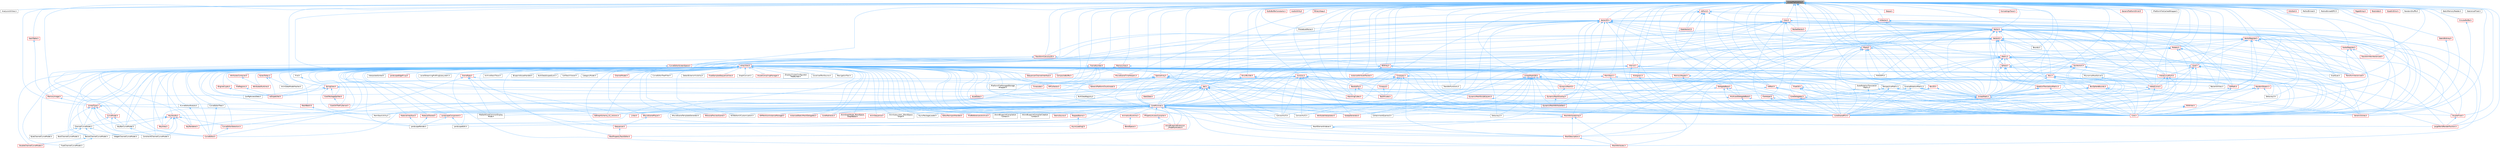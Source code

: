 digraph "UnrealMathUtility.h"
{
 // INTERACTIVE_SVG=YES
 // LATEX_PDF_SIZE
  bgcolor="transparent";
  edge [fontname=Helvetica,fontsize=10,labelfontname=Helvetica,labelfontsize=10];
  node [fontname=Helvetica,fontsize=10,shape=box,height=0.2,width=0.4];
  Node1 [id="Node000001",label="UnrealMathUtility.h",height=0.2,width=0.4,color="gray40", fillcolor="grey60", style="filled", fontcolor="black",tooltip=" "];
  Node1 -> Node2 [id="edge1_Node000001_Node000002",dir="back",color="steelblue1",style="solid",tooltip=" "];
  Node2 [id="Node000002",label="AnalysisUtilities.h",height=0.2,width=0.4,color="grey40", fillcolor="white", style="filled",URL="$d5/dd9/AnalysisUtilities_8h.html",tooltip=" "];
  Node1 -> Node3 [id="edge2_Node000001_Node000003",dir="back",color="steelblue1",style="solid",tooltip=" "];
  Node3 [id="Node000003",label="ArrayView.h",height=0.2,width=0.4,color="red", fillcolor="#FFF0F0", style="filled",URL="$d7/df4/ArrayView_8h.html",tooltip=" "];
  Node3 -> Node4 [id="edge3_Node000003_Node000004",dir="back",color="steelblue1",style="solid",tooltip=" "];
  Node4 [id="Node000004",label="AnimBlueprintExtension\l_PropertyAccess.h",height=0.2,width=0.4,color="red", fillcolor="#FFF0F0", style="filled",URL="$d2/db8/AnimBlueprintExtension__PropertyAccess_8h.html",tooltip=" "];
  Node3 -> Node6 [id="edge4_Node000003_Node000006",dir="back",color="steelblue1",style="solid",tooltip=" "];
  Node6 [id="Node000006",label="AnimDataModelHasher.h",height=0.2,width=0.4,color="grey40", fillcolor="white", style="filled",URL="$d1/d21/AnimDataModelHasher_8h.html",tooltip=" "];
  Node3 -> Node7 [id="edge5_Node000003_Node000007",dir="back",color="steelblue1",style="solid",tooltip=" "];
  Node7 [id="Node000007",label="AnimGraphNode_BlendSpace\lGraphBase.h",height=0.2,width=0.4,color="red", fillcolor="#FFF0F0", style="filled",URL="$d6/d44/AnimGraphNode__BlendSpaceGraphBase_8h.html",tooltip=" "];
  Node3 -> Node10 [id="edge6_Node000003_Node000010",dir="back",color="steelblue1",style="solid",tooltip=" "];
  Node10 [id="Node000010",label="AnimSequence.h",height=0.2,width=0.4,color="red", fillcolor="#FFF0F0", style="filled",URL="$d0/d8a/AnimSequence_8h.html",tooltip=" "];
  Node3 -> Node37 [id="edge7_Node000003_Node000037",dir="back",color="steelblue1",style="solid",tooltip=" "];
  Node37 [id="Node000037",label="AnimSubsystem_BlendSpace\lGraph.h",height=0.2,width=0.4,color="grey40", fillcolor="white", style="filled",URL="$da/dbd/AnimSubsystem__BlendSpaceGraph_8h.html",tooltip=" "];
  Node3 -> Node38 [id="edge8_Node000003_Node000038",dir="back",color="steelblue1",style="solid",tooltip=" "];
  Node38 [id="Node000038",label="AnimationRuntime.h",height=0.2,width=0.4,color="red", fillcolor="#FFF0F0", style="filled",URL="$da/d93/AnimationRuntime_8h.html",tooltip=" "];
  Node38 -> Node149 [id="edge9_Node000038_Node000149",dir="back",color="steelblue1",style="solid",tooltip=" "];
  Node149 [id="Node000149",label="BlendSpace.h",height=0.2,width=0.4,color="red", fillcolor="#FFF0F0", style="filled",URL="$d7/d9b/BlendSpace_8h.html",tooltip=" "];
  Node3 -> Node154 [id="edge10_Node000003_Node000154",dir="back",color="steelblue1",style="solid",tooltip=" "];
  Node154 [id="Node000154",label="ArchiveStackTrace.h",height=0.2,width=0.4,color="grey40", fillcolor="white", style="filled",URL="$d9/d16/ArchiveStackTrace_8h.html",tooltip=" "];
  Node3 -> Node155 [id="edge11_Node000003_Node000155",dir="back",color="steelblue1",style="solid",tooltip=" "];
  Node155 [id="Node000155",label="AssetData.h",height=0.2,width=0.4,color="red", fillcolor="#FFF0F0", style="filled",URL="$d9/d19/AssetData_8h.html",tooltip=" "];
  Node3 -> Node885 [id="edge12_Node000003_Node000885",dir="back",color="steelblue1",style="solid",tooltip=" "];
  Node885 [id="Node000885",label="AsyncLoading2.h",height=0.2,width=0.4,color="red", fillcolor="#FFF0F0", style="filled",URL="$dd/db7/AsyncLoading2_8h.html",tooltip=" "];
  Node3 -> Node887 [id="edge13_Node000003_Node000887",dir="back",color="steelblue1",style="solid",tooltip=" "];
  Node887 [id="Node000887",label="AsyncPackageLoader.h",height=0.2,width=0.4,color="grey40", fillcolor="white", style="filled",URL="$d6/de5/AsyncPackageLoader_8h.html",tooltip=" "];
  Node3 -> Node888 [id="edge14_Node000003_Node000888",dir="back",color="steelblue1",style="solid",tooltip=" "];
  Node888 [id="Node000888",label="AttributesContainer.h",height=0.2,width=0.4,color="red", fillcolor="#FFF0F0", style="filled",URL="$d7/db7/AttributesContainer_8h.html",tooltip=" "];
  Node888 -> Node889 [id="edge15_Node000888_Node000889",dir="back",color="steelblue1",style="solid",tooltip=" "];
  Node889 [id="Node000889",label="AttributesRuntime.h",height=0.2,width=0.4,color="red", fillcolor="#FFF0F0", style="filled",URL="$dc/dc1/AttributesRuntime_8h.html",tooltip=" "];
  Node3 -> Node889 [id="edge16_Node000003_Node000889",dir="back",color="steelblue1",style="solid",tooltip=" "];
  Node3 -> Node946 [id="edge17_Node000003_Node000946",dir="back",color="steelblue1",style="solid",tooltip=" "];
  Node946 [id="Node000946",label="BezierChannelCurveModel.h",height=0.2,width=0.4,color="grey40", fillcolor="white", style="filled",URL="$d3/d63/BezierChannelCurveModel_8h.html",tooltip=" "];
  Node946 -> Node947 [id="edge18_Node000946_Node000947",dir="back",color="steelblue1",style="solid",tooltip=" "];
  Node947 [id="Node000947",label="DoubleChannelCurveModel.h",height=0.2,width=0.4,color="red", fillcolor="#FFF0F0", style="filled",URL="$d1/d5b/DoubleChannelCurveModel_8h.html",tooltip=" "];
  Node946 -> Node949 [id="edge19_Node000946_Node000949",dir="back",color="steelblue1",style="solid",tooltip=" "];
  Node949 [id="Node000949",label="FloatChannelCurveModel.h",height=0.2,width=0.4,color="grey40", fillcolor="white", style="filled",URL="$d0/d27/FloatChannelCurveModel_8h.html",tooltip=" "];
  Node3 -> Node149 [id="edge20_Node000003_Node000149",dir="back",color="steelblue1",style="solid",tooltip=" "];
  Node3 -> Node950 [id="edge21_Node000003_Node000950",dir="back",color="steelblue1",style="solid",tooltip=" "];
  Node950 [id="Node000950",label="BlueprintAssetHandler.h",height=0.2,width=0.4,color="grey40", fillcolor="white", style="filled",URL="$d0/d84/BlueprintAssetHandler_8h.html",tooltip=" "];
  Node3 -> Node951 [id="edge22_Node000003_Node000951",dir="back",color="steelblue1",style="solid",tooltip=" "];
  Node951 [id="Node000951",label="BoolChannelCurveModel.h",height=0.2,width=0.4,color="grey40", fillcolor="white", style="filled",URL="$d0/d51/BoolChannelCurveModel_8h.html",tooltip=" "];
  Node3 -> Node952 [id="edge23_Node000003_Node000952",dir="back",color="steelblue1",style="solid",tooltip=" "];
  Node952 [id="Node000952",label="BoolPropertyTrackEditor.h",height=0.2,width=0.4,color="red", fillcolor="#FFF0F0", style="filled",URL="$db/d07/BoolPropertyTrackEditor_8h.html",tooltip=" "];
  Node3 -> Node954 [id="edge24_Node000003_Node000954",dir="back",color="steelblue1",style="solid",tooltip=" "];
  Node954 [id="Node000954",label="BulkDataRegistry.h",height=0.2,width=0.4,color="grey40", fillcolor="white", style="filled",URL="$da/db4/BulkDataRegistry_8h.html",tooltip=" "];
  Node3 -> Node955 [id="edge25_Node000003_Node000955",dir="back",color="steelblue1",style="solid",tooltip=" "];
  Node955 [id="Node000955",label="BulkDataScopedLock.h",height=0.2,width=0.4,color="grey40", fillcolor="white", style="filled",URL="$da/d4e/BulkDataScopedLock_8h.html",tooltip=" "];
  Node3 -> Node956 [id="edge26_Node000003_Node000956",dir="back",color="steelblue1",style="solid",tooltip=" "];
  Node956 [id="Node000956",label="ByteChannelCurveModel.h",height=0.2,width=0.4,color="grey40", fillcolor="white", style="filled",URL="$d8/d3d/ByteChannelCurveModel_8h.html",tooltip=" "];
  Node3 -> Node957 [id="edge27_Node000003_Node000957",dir="back",color="steelblue1",style="solid",tooltip=" "];
  Node957 [id="Node000957",label="BytesToHex.h",height=0.2,width=0.4,color="red", fillcolor="#FFF0F0", style="filled",URL="$d0/d85/BytesToHex_8h.html",tooltip=" "];
  Node957 -> Node6 [id="edge28_Node000957_Node000006",dir="back",color="steelblue1",style="solid",tooltip=" "];
  Node957 -> Node1518 [id="edge29_Node000957_Node001518",dir="back",color="steelblue1",style="solid",tooltip=" "];
  Node1518 [id="Node001518",label="IoDispatcher.h",height=0.2,width=0.4,color="red", fillcolor="#FFF0F0", style="filled",URL="$d8/d3c/IoDispatcher_8h.html",tooltip=" "];
  Node3 -> Node657 [id="edge30_Node000003_Node000657",dir="back",color="steelblue1",style="solid",tooltip=" "];
  Node657 [id="Node000657",label="CallStackViewer.h",height=0.2,width=0.4,color="grey40", fillcolor="white", style="filled",URL="$db/dc3/CallStackViewer_8h.html",tooltip=" "];
  Node3 -> Node1229 [id="edge31_Node000003_Node001229",dir="back",color="steelblue1",style="solid",tooltip=" "];
  Node1229 [id="Node001229",label="CategoryModel.h",height=0.2,width=0.4,color="grey40", fillcolor="white", style="filled",URL="$db/dfe/CategoryModel_8h.html",tooltip=" "];
  Node3 -> Node2787 [id="edge32_Node000003_Node002787",dir="back",color="steelblue1",style="solid",tooltip=" "];
  Node2787 [id="Node002787",label="ChannelCurveModel.h",height=0.2,width=0.4,color="grey40", fillcolor="white", style="filled",URL="$de/dfa/ChannelCurveModel_8h.html",tooltip=" "];
  Node2787 -> Node946 [id="edge33_Node002787_Node000946",dir="back",color="steelblue1",style="solid",tooltip=" "];
  Node2787 -> Node951 [id="edge34_Node002787_Node000951",dir="back",color="steelblue1",style="solid",tooltip=" "];
  Node2787 -> Node956 [id="edge35_Node002787_Node000956",dir="back",color="steelblue1",style="solid",tooltip=" "];
  Node2787 -> Node2788 [id="edge36_Node002787_Node002788",dir="back",color="steelblue1",style="solid",tooltip=" "];
  Node2788 [id="Node002788",label="IntegerChannelCurveModel.h",height=0.2,width=0.4,color="grey40", fillcolor="white", style="filled",URL="$df/d26/IntegerChannelCurveModel_8h.html",tooltip=" "];
  Node3 -> Node1230 [id="edge37_Node000003_Node001230",dir="back",color="steelblue1",style="solid",tooltip=" "];
  Node1230 [id="Node001230",label="ChannelModel.h",height=0.2,width=0.4,color="red", fillcolor="#FFF0F0", style="filled",URL="$de/d30/ChannelModel_8h.html",tooltip=" "];
  Node3 -> Node4104 [id="edge38_Node000003_Node004104",dir="back",color="steelblue1",style="solid",tooltip=" "];
  Node4104 [id="Node004104",label="CompositeBuffer.h",height=0.2,width=0.4,color="red", fillcolor="#FFF0F0", style="filled",URL="$da/d4b/CompositeBuffer_8h.html",tooltip=" "];
  Node3 -> Node4107 [id="edge39_Node000003_Node004107",dir="back",color="steelblue1",style="solid",tooltip=" "];
  Node4107 [id="Node004107",label="ConfigAccessData.h",height=0.2,width=0.4,color="grey40", fillcolor="white", style="filled",URL="$db/d33/ConfigAccessData_8h.html",tooltip=" "];
  Node3 -> Node2789 [id="edge40_Node000003_Node002789",dir="back",color="steelblue1",style="solid",tooltip=" "];
  Node2789 [id="Node002789",label="ConstraintChannelCurveModel.h",height=0.2,width=0.4,color="grey40", fillcolor="white", style="filled",URL="$d9/d5f/ConstraintChannelCurveModel_8h.html",tooltip=" "];
  Node3 -> Node4108 [id="edge41_Node000003_Node004108",dir="back",color="steelblue1",style="solid",tooltip=" "];
  Node4108 [id="Node004108",label="ContainmentQueries3.h",height=0.2,width=0.4,color="grey40", fillcolor="white", style="filled",URL="$d5/dc8/ContainmentQueries3_8h.html",tooltip=" "];
  Node3 -> Node4109 [id="edge42_Node000003_Node004109",dir="back",color="steelblue1",style="solid",tooltip=" "];
  Node4109 [id="Node004109",label="ConvexHull2.h",height=0.2,width=0.4,color="grey40", fillcolor="white", style="filled",URL="$df/dc5/ConvexHull2_8h.html",tooltip=" "];
  Node3 -> Node4110 [id="edge43_Node000003_Node004110",dir="back",color="steelblue1",style="solid",tooltip=" "];
  Node4110 [id="Node004110",label="ConvexHull3.h",height=0.2,width=0.4,color="grey40", fillcolor="white", style="filled",URL="$d2/d83/ConvexHull3_8h.html",tooltip=" "];
  Node3 -> Node960 [id="edge44_Node000003_Node000960",dir="back",color="steelblue1",style="solid",tooltip=" "];
  Node960 [id="Node000960",label="CookOnTheFlyServer.h",height=0.2,width=0.4,color="red", fillcolor="#FFF0F0", style="filled",URL="$dc/dca/CookOnTheFlyServer_8h.html",tooltip=" "];
  Node3 -> Node959 [id="edge45_Node000003_Node000959",dir="back",color="steelblue1",style="solid",tooltip=" "];
  Node959 [id="Node000959",label="CookPackageSplitter.h",height=0.2,width=0.4,color="red", fillcolor="#FFF0F0", style="filled",URL="$da/db3/CookPackageSplitter_8h.html",tooltip=" "];
  Node959 -> Node960 [id="edge46_Node000959_Node000960",dir="back",color="steelblue1",style="solid",tooltip=" "];
  Node3 -> Node1034 [id="edge47_Node000003_Node001034",dir="back",color="steelblue1",style="solid",tooltip=" "];
  Node1034 [id="Node001034",label="Core.h",height=0.2,width=0.4,color="red", fillcolor="#FFF0F0", style="filled",URL="$d6/dd7/Core_8h.html",tooltip=" "];
  Node3 -> Node1031 [id="edge48_Node000003_Node001031",dir="back",color="steelblue1",style="solid",tooltip=" "];
  Node1031 [id="Node001031",label="CoreDelegates.h",height=0.2,width=0.4,color="red", fillcolor="#FFF0F0", style="filled",URL="$d9/dc2/CoreDelegates_8h.html",tooltip=" "];
  Node1031 -> Node1034 [id="edge49_Node001031_Node001034",dir="back",color="steelblue1",style="solid",tooltip=" "];
  Node1031 -> Node1040 [id="edge50_Node001031_Node001040",dir="back",color="steelblue1",style="solid",tooltip=" "];
  Node1040 [id="Node001040",label="CoreSharedPCH.h",height=0.2,width=0.4,color="red", fillcolor="#FFF0F0", style="filled",URL="$d8/de5/CoreSharedPCH_8h.html",tooltip=" "];
  Node3 -> Node4111 [id="edge51_Node000003_Node004111",dir="back",color="steelblue1",style="solid",tooltip=" "];
  Node4111 [id="Node004111",label="CoreRedirects.h",height=0.2,width=0.4,color="red", fillcolor="#FFF0F0", style="filled",URL="$d1/d15/CoreRedirects_8h.html",tooltip=" "];
  Node3 -> Node1040 [id="edge52_Node000003_Node001040",dir="back",color="steelblue1",style="solid",tooltip=" "];
  Node3 -> Node1073 [id="edge53_Node000003_Node001073",dir="back",color="steelblue1",style="solid",tooltip=" "];
  Node1073 [id="Node001073",label="CurveEditor.h",height=0.2,width=0.4,color="red", fillcolor="#FFF0F0", style="filled",URL="$d1/d27/CurveEditor_8h.html",tooltip=" "];
  Node3 -> Node4112 [id="edge54_Node000003_Node004112",dir="back",color="steelblue1",style="solid",tooltip=" "];
  Node4112 [id="Node004112",label="CurveEditorSelection.h",height=0.2,width=0.4,color="red", fillcolor="#FFF0F0", style="filled",URL="$d3/def/CurveEditorSelection_8h.html",tooltip=" "];
  Node4112 -> Node1073 [id="edge55_Node004112_Node001073",dir="back",color="steelblue1",style="solid",tooltip=" "];
  Node3 -> Node4114 [id="edge56_Node000003_Node004114",dir="back",color="steelblue1",style="solid",tooltip=" "];
  Node4114 [id="Node004114",label="CurveEditorTree.h",height=0.2,width=0.4,color="grey40", fillcolor="white", style="filled",URL="$dc/d32/CurveEditorTree_8h.html",tooltip=" "];
  Node4114 -> Node1073 [id="edge57_Node004114_Node001073",dir="back",color="steelblue1",style="solid",tooltip=" "];
  Node3 -> Node4115 [id="edge58_Node000003_Node004115",dir="back",color="steelblue1",style="solid",tooltip=" "];
  Node4115 [id="Node004115",label="CurveEditorTreeFilter.h",height=0.2,width=0.4,color="grey40", fillcolor="white", style="filled",URL="$d6/dcd/CurveEditorTreeFilter_8h.html",tooltip=" "];
  Node3 -> Node2790 [id="edge59_Node000003_Node002790",dir="back",color="steelblue1",style="solid",tooltip=" "];
  Node2790 [id="Node002790",label="CurveModel.h",height=0.2,width=0.4,color="red", fillcolor="#FFF0F0", style="filled",URL="$de/d1c/CurveModel_8h.html",tooltip=" "];
  Node2790 -> Node2787 [id="edge60_Node002790_Node002787",dir="back",color="steelblue1",style="solid",tooltip=" "];
  Node2790 -> Node1073 [id="edge61_Node002790_Node001073",dir="back",color="steelblue1",style="solid",tooltip=" "];
  Node2790 -> Node2792 [id="edge62_Node002790_Node002792",dir="back",color="steelblue1",style="solid",tooltip=" "];
  Node2792 [id="Node002792",label="KeyBarCurveModel.h",height=0.2,width=0.4,color="grey40", fillcolor="white", style="filled",URL="$d7/da1/KeyBarCurveModel_8h.html",tooltip=" "];
  Node2792 -> Node2789 [id="edge63_Node002792_Node002789",dir="back",color="steelblue1",style="solid",tooltip=" "];
  Node3 -> Node4116 [id="edge64_Node000003_Node004116",dir="back",color="steelblue1",style="solid",tooltip=" "];
  Node4116 [id="Node004116",label="Delaunay2.h",height=0.2,width=0.4,color="grey40", fillcolor="white", style="filled",URL="$d2/d4c/Delaunay2_8h.html",tooltip=" "];
  Node3 -> Node4117 [id="edge65_Node000003_Node004117",dir="back",color="steelblue1",style="solid",tooltip=" "];
  Node4117 [id="Node004117",label="Delaunay3.h",height=0.2,width=0.4,color="grey40", fillcolor="white", style="filled",URL="$d1/d5b/Delaunay3_8h.html",tooltip=" "];
  Node3 -> Node4118 [id="edge66_Node000003_Node004118",dir="back",color="steelblue1",style="solid",tooltip=" "];
  Node4118 [id="Node004118",label="DetectExteriorVisibility.h",height=0.2,width=0.4,color="grey40", fillcolor="white", style="filled",URL="$da/d70/DetectExteriorVisibility_8h.html",tooltip=" "];
  Node3 -> Node947 [id="edge67_Node000003_Node000947",dir="back",color="steelblue1",style="solid",tooltip=" "];
  Node3 -> Node4119 [id="edge68_Node000003_Node004119",dir="back",color="steelblue1",style="solid",tooltip=" "];
  Node4119 [id="Node004119",label="DynamicMesh3.h",height=0.2,width=0.4,color="red", fillcolor="#FFF0F0", style="filled",URL="$d5/d34/DynamicMesh3_8h.html",tooltip=" "];
  Node4119 -> Node4227 [id="edge69_Node004119_Node004227",dir="back",color="steelblue1",style="solid",tooltip=" "];
  Node4227 [id="Node004227",label="DynamicMeshOverlay.h",height=0.2,width=0.4,color="red", fillcolor="#FFF0F0", style="filled",URL="$de/d26/DynamicMeshOverlay_8h.html",tooltip=" "];
  Node4227 -> Node4128 [id="edge70_Node004227_Node004128",dir="back",color="steelblue1",style="solid",tooltip=" "];
  Node4128 [id="Node004128",label="DynamicMeshAttributeSet.h",height=0.2,width=0.4,color="red", fillcolor="#FFF0F0", style="filled",URL="$d1/d88/DynamicMeshAttributeSet_8h.html",tooltip=" "];
  Node3 -> Node4128 [id="edge71_Node000003_Node004128",dir="back",color="steelblue1",style="solid",tooltip=" "];
  Node3 -> Node4227 [id="edge72_Node000003_Node004227",dir="back",color="steelblue1",style="solid",tooltip=" "];
  Node3 -> Node4209 [id="edge73_Node000003_Node004209",dir="back",color="steelblue1",style="solid",tooltip=" "];
  Node4209 [id="Node004209",label="DynamicMeshSculptLayers.h",height=0.2,width=0.4,color="red", fillcolor="#FFF0F0", style="filled",URL="$da/df3/DynamicMeshSculptLayers_8h.html",tooltip=" "];
  Node4209 -> Node4128 [id="edge74_Node004209_Node004128",dir="back",color="steelblue1",style="solid",tooltip=" "];
  Node3 -> Node382 [id="edge75_Node000003_Node000382",dir="back",color="steelblue1",style="solid",tooltip=" "];
  Node382 [id="Node000382",label="EdGraphSchema_K2_Actions.h",height=0.2,width=0.4,color="red", fillcolor="#FFF0F0", style="filled",URL="$d8/d9c/EdGraphSchema__K2__Actions_8h.html",tooltip=" "];
  Node3 -> Node4302 [id="edge76_Node000003_Node004302",dir="back",color="steelblue1",style="solid",tooltip=" "];
  Node4302 [id="Node004302",label="EditorReimportHandler.h",height=0.2,width=0.4,color="red", fillcolor="#FFF0F0", style="filled",URL="$d2/d2f/EditorReimportHandler_8h.html",tooltip=" "];
  Node3 -> Node4304 [id="edge77_Node000003_Node004304",dir="back",color="steelblue1",style="solid",tooltip=" "];
  Node4304 [id="Node004304",label="FileHelper.h",height=0.2,width=0.4,color="red", fillcolor="#FFF0F0", style="filled",URL="$d8/dfe/FileHelper_8h.html",tooltip=" "];
  Node4304 -> Node1034 [id="edge78_Node004304_Node001034",dir="back",color="steelblue1",style="solid",tooltip=" "];
  Node4304 -> Node1040 [id="edge79_Node004304_Node001040",dir="back",color="steelblue1",style="solid",tooltip=" "];
  Node3 -> Node4307 [id="edge80_Node000003_Node004307",dir="back",color="steelblue1",style="solid",tooltip=" "];
  Node4307 [id="Node004307",label="FileRegions.h",height=0.2,width=0.4,color="red", fillcolor="#FFF0F0", style="filled",URL="$d0/d11/FileRegions_8h.html",tooltip=" "];
  Node4307 -> Node1518 [id="edge81_Node004307_Node001518",dir="back",color="steelblue1",style="solid",tooltip=" "];
  Node3 -> Node4310 [id="edge82_Node000003_Node004310",dir="back",color="steelblue1",style="solid",tooltip=" "];
  Node4310 [id="Node004310",label="Find.h",height=0.2,width=0.4,color="grey40", fillcolor="white", style="filled",URL="$d7/dda/String_2Find_8h.html",tooltip=" "];
  Node4310 -> Node4311 [id="edge83_Node004310_Node004311",dir="back",color="steelblue1",style="solid",tooltip=" "];
  Node4311 [id="Node004311",label="StringView.h",height=0.2,width=0.4,color="red", fillcolor="#FFF0F0", style="filled",URL="$dd/dea/StringView_8h.html",tooltip=" "];
  Node4311 -> Node155 [id="edge84_Node004311_Node000155",dir="back",color="steelblue1",style="solid",tooltip=" "];
  Node4311 -> Node4107 [id="edge85_Node004311_Node004107",dir="back",color="steelblue1",style="solid",tooltip=" "];
  Node4311 -> Node959 [id="edge86_Node004311_Node000959",dir="back",color="steelblue1",style="solid",tooltip=" "];
  Node4311 -> Node4304 [id="edge87_Node004311_Node004304",dir="back",color="steelblue1",style="solid",tooltip=" "];
  Node4311 -> Node1518 [id="edge88_Node004311_Node001518",dir="back",color="steelblue1",style="solid",tooltip=" "];
  Node4311 -> Node4500 [id="edge89_Node004311_Node004500",dir="back",color="steelblue1",style="solid",tooltip=" "];
  Node4500 [id="Node004500",label="MemStackUtility.h",height=0.2,width=0.4,color="grey40", fillcolor="white", style="filled",URL="$d3/d58/MemStackUtility_8h.html",tooltip=" "];
  Node3 -> Node6837 [id="edge90_Node000003_Node006837",dir="back",color="steelblue1",style="solid",tooltip=" "];
  Node6837 [id="Node006837",label="FindReferencersArchive.h",height=0.2,width=0.4,color="red", fillcolor="#FFF0F0", style="filled",URL="$d5/d8f/FindReferencersArchive_8h.html",tooltip=" "];
  Node3 -> Node7936 [id="edge91_Node000003_Node007936",dir="back",color="steelblue1",style="solid",tooltip=" "];
  Node7936 [id="Node007936",label="FitKDOP3.h",height=0.2,width=0.4,color="grey40", fillcolor="white", style="filled",URL="$d8/ded/FitKDOP3_8h.html",tooltip=" "];
  Node3 -> Node8366 [id="edge92_Node000003_Node008366",dir="back",color="steelblue1",style="solid",tooltip=" "];
  Node8366 [id="Node008366",label="FixedSampledSequenceView.h",height=0.2,width=0.4,color="red", fillcolor="#FFF0F0", style="filled",URL="$d4/db6/FixedSampledSequenceView_8h.html",tooltip=" "];
  Node3 -> Node949 [id="edge93_Node000003_Node000949",dir="back",color="steelblue1",style="solid",tooltip=" "];
  Node3 -> Node6866 [id="edge94_Node000003_Node006866",dir="back",color="steelblue1",style="solid",tooltip=" "];
  Node6866 [id="Node006866",label="GenericOctree.h",height=0.2,width=0.4,color="red", fillcolor="#FFF0F0", style="filled",URL="$de/de6/GenericOctree_8h.html",tooltip=" "];
  Node3 -> Node8088 [id="edge95_Node000003_Node008088",dir="back",color="steelblue1",style="solid",tooltip=" "];
  Node8088 [id="Node008088",label="GenericPlatformChunkInstall.h",height=0.2,width=0.4,color="red", fillcolor="#FFF0F0", style="filled",URL="$d2/d0f/GenericPlatformChunkInstall_8h.html",tooltip=" "];
  Node3 -> Node8369 [id="edge96_Node000003_Node008369",dir="back",color="steelblue1",style="solid",tooltip=" "];
  Node8369 [id="Node008369",label="GraphConvert.h",height=0.2,width=0.4,color="grey40", fillcolor="white", style="filled",URL="$d8/d11/GraphConvert_8h.html",tooltip=" "];
  Node3 -> Node8286 [id="edge97_Node000003_Node008286",dir="back",color="steelblue1",style="solid",tooltip=" "];
  Node8286 [id="Node008286",label="Histogram.h",height=0.2,width=0.4,color="red", fillcolor="#FFF0F0", style="filled",URL="$d7/db2/Histogram_8h.html",tooltip=" "];
  Node8286 -> Node1040 [id="edge98_Node008286_Node001040",dir="back",color="steelblue1",style="solid",tooltip=" "];
  Node3 -> Node6975 [id="edge99_Node000003_Node006975",dir="back",color="steelblue1",style="solid",tooltip=" "];
  Node6975 [id="Node006975",label="IAnimBlueprintCompilation\lContext.h",height=0.2,width=0.4,color="grey40", fillcolor="white", style="filled",URL="$d2/d25/IAnimBlueprintCompilationContext_8h.html",tooltip=" "];
  Node3 -> Node5683 [id="edge100_Node000003_Node005683",dir="back",color="steelblue1",style="solid",tooltip=" "];
  Node5683 [id="Node005683",label="IAnimBlueprintCompilerCreation\lContext.h",height=0.2,width=0.4,color="grey40", fillcolor="white", style="filled",URL="$d7/d68/IAnimBlueprintCompilerCreationContext_8h.html",tooltip=" "];
  Node3 -> Node8370 [id="edge101_Node000003_Node008370",dir="back",color="steelblue1",style="solid",tooltip=" "];
  Node8370 [id="Node008370",label="IAssetCompilingManager.h",height=0.2,width=0.4,color="red", fillcolor="#FFF0F0", style="filled",URL="$d4/d47/IAssetCompilingManager_8h.html",tooltip=" "];
  Node3 -> Node5438 [id="edge102_Node000003_Node005438",dir="back",color="steelblue1",style="solid",tooltip=" "];
  Node5438 [id="Node005438",label="ICurveEditorModule.h",height=0.2,width=0.4,color="grey40", fillcolor="white", style="filled",URL="$d9/d40/ICurveEditorModule_8h.html",tooltip=" "];
  Node5438 -> Node1073 [id="edge103_Node005438_Node001073",dir="back",color="steelblue1",style="solid",tooltip=" "];
  Node3 -> Node6996 [id="edge104_Node000003_Node006996",dir="back",color="steelblue1",style="solid",tooltip=" "];
  Node6996 [id="Node006996",label="IDisplayClusterConfigurator\lTreeBuilder.h",height=0.2,width=0.4,color="grey40", fillcolor="white", style="filled",URL="$d5/d3b/IDisplayClusterConfiguratorTreeBuilder_8h.html",tooltip=" "];
  Node3 -> Node8101 [id="edge105_Node000003_Node008101",dir="back",color="steelblue1",style="solid",tooltip=" "];
  Node8101 [id="Node008101",label="IEngineCrypto.h",height=0.2,width=0.4,color="red", fillcolor="#FFF0F0", style="filled",URL="$d8/de9/IEngineCrypto_8h.html",tooltip=" "];
  Node8101 -> Node1518 [id="edge106_Node008101_Node001518",dir="back",color="steelblue1",style="solid",tooltip=" "];
  Node3 -> Node4799 [id="edge107_Node000003_Node004799",dir="back",color="steelblue1",style="solid",tooltip=" "];
  Node4799 [id="Node004799",label="IItemsSource.h",height=0.2,width=0.4,color="red", fillcolor="#FFF0F0", style="filled",URL="$db/db3/IItemsSource_8h.html",tooltip=" "];
  Node3 -> Node3920 [id="edge108_Node000003_Node003920",dir="back",color="steelblue1",style="solid",tooltip=" "];
  Node3920 [id="Node003920",label="IKeyArea.h",height=0.2,width=0.4,color="red", fillcolor="#FFF0F0", style="filled",URL="$dc/db5/IKeyArea_8h.html",tooltip=" "];
  Node3 -> Node7781 [id="edge109_Node000003_Node007781",dir="back",color="steelblue1",style="solid",tooltip=" "];
  Node7781 [id="Node007781",label="ILocalizedTextSource.h",height=0.2,width=0.4,color="grey40", fillcolor="white", style="filled",URL="$dd/dc6/ILocalizedTextSource_8h.html",tooltip=" "];
  Node3 -> Node4069 [id="edge110_Node000003_Node004069",dir="back",color="steelblue1",style="solid",tooltip=" "];
  Node4069 [id="Node004069",label="IMovieScenePlayer.h",height=0.2,width=0.4,color="red", fillcolor="#FFF0F0", style="filled",URL="$d3/d25/IMovieScenePlayer_8h.html",tooltip=" "];
  Node4069 -> Node3622 [id="edge111_Node004069_Node003622",dir="back",color="steelblue1",style="solid",tooltip=" "];
  Node3622 [id="Node003622",label="ISequencer.h",height=0.2,width=0.4,color="red", fillcolor="#FFF0F0", style="filled",URL="$d7/d1d/ISequencer_8h.html",tooltip=" "];
  Node3622 -> Node952 [id="edge112_Node003622_Node000952",dir="back",color="steelblue1",style="solid",tooltip=" "];
  Node3 -> Node5482 [id="edge113_Node000003_Node005482",dir="back",color="steelblue1",style="solid",tooltip=" "];
  Node5482 [id="Node005482",label="IMovieSceneTemplateGenerator.h",height=0.2,width=0.4,color="grey40", fillcolor="white", style="filled",URL="$d1/db1/IMovieSceneTemplateGenerator_8h.html",tooltip=" "];
  Node3 -> Node3210 [id="edge114_Node000003_Node003210",dir="back",color="steelblue1",style="solid",tooltip=" "];
  Node3210 [id="Node003210",label="INavigationTool.h",height=0.2,width=0.4,color="grey40", fillcolor="white", style="filled",URL="$df/d66/INavigationTool_8h.html",tooltip=" "];
  Node3 -> Node4533 [id="edge115_Node000003_Node004533",dir="back",color="steelblue1",style="solid",tooltip=" "];
  Node4533 [id="Node004533",label="IPersonaPreviewScene.h",height=0.2,width=0.4,color="red", fillcolor="#FFF0F0", style="filled",URL="$d0/d57/IPersonaPreviewScene_8h.html",tooltip=" "];
  Node3 -> Node4363 [id="edge116_Node000003_Node004363",dir="back",color="steelblue1",style="solid",tooltip=" "];
  Node4363 [id="Node004363",label="IPlatformFileManagedStorage\lWrapper.h",height=0.2,width=0.4,color="grey40", fillcolor="white", style="filled",URL="$db/d2e/IPlatformFileManagedStorageWrapper_8h.html",tooltip=" "];
  Node3 -> Node7068 [id="edge117_Node000003_Node007068",dir="back",color="steelblue1",style="solid",tooltip=" "];
  Node7068 [id="Node007068",label="IPropertyAccessCompiler.h",height=0.2,width=0.4,color="red", fillcolor="#FFF0F0", style="filled",URL="$dc/db4/IPropertyAccessCompiler_8h.html",tooltip=" "];
  Node7068 -> Node4 [id="edge118_Node007068_Node000004",dir="back",color="steelblue1",style="solid",tooltip=" "];
  Node3 -> Node3459 [id="edge119_Node000003_Node003459",dir="back",color="steelblue1",style="solid",tooltip=" "];
  Node3459 [id="Node003459",label="ISCSEditorUICustomization.h",height=0.2,width=0.4,color="grey40", fillcolor="white", style="filled",URL="$de/d3e/ISCSEditorUICustomization_8h.html",tooltip=" "];
  Node3 -> Node5839 [id="edge120_Node000003_Node005839",dir="back",color="steelblue1",style="solid",tooltip=" "];
  Node5839 [id="Node005839",label="ISMPartitionInstanceManager.h",height=0.2,width=0.4,color="red", fillcolor="#FFF0F0", style="filled",URL="$df/dc6/ISMPartitionInstanceManager_8h.html",tooltip=" "];
  Node3 -> Node3622 [id="edge121_Node000003_Node003622",dir="back",color="steelblue1",style="solid",tooltip=" "];
  Node3 -> Node3936 [id="edge122_Node000003_Node003936",dir="back",color="steelblue1",style="solid",tooltip=" "];
  Node3936 [id="Node003936",label="ISequencerChannelInterface.h",height=0.2,width=0.4,color="red", fillcolor="#FFF0F0", style="filled",URL="$d0/dd3/ISequencerChannelInterface_8h.html",tooltip=" "];
  Node3 -> Node7103 [id="edge123_Node000003_Node007103",dir="back",color="steelblue1",style="solid",tooltip=" "];
  Node7103 [id="Node007103",label="InstancedStaticMeshDelegates.h",height=0.2,width=0.4,color="red", fillcolor="#FFF0F0", style="filled",URL="$d5/d55/InstancedStaticMeshDelegates_8h.html",tooltip=" "];
  Node3 -> Node2788 [id="edge124_Node000003_Node002788",dir="back",color="steelblue1",style="solid",tooltip=" "];
  Node3 -> Node8371 [id="edge125_Node000003_Node008371",dir="back",color="steelblue1",style="solid",tooltip=" "];
  Node8371 [id="Node008371",label="InterpolateSorted.h",height=0.2,width=0.4,color="grey40", fillcolor="white", style="filled",URL="$df/de6/InterpolateSorted_8h.html",tooltip=" "];
  Node3 -> Node1518 [id="edge126_Node000003_Node001518",dir="back",color="steelblue1",style="solid",tooltip=" "];
  Node3 -> Node2792 [id="edge127_Node000003_Node002792",dir="back",color="steelblue1",style="solid",tooltip=" "];
  Node3 -> Node5428 [id="edge128_Node000003_Node005428",dir="back",color="steelblue1",style="solid",tooltip=" "];
  Node5428 [id="Node005428",label="KeyHandle.h",height=0.2,width=0.4,color="red", fillcolor="#FFF0F0", style="filled",URL="$da/d21/KeyHandle_8h.html",tooltip=" "];
  Node5428 -> Node946 [id="edge129_Node005428_Node000946",dir="back",color="steelblue1",style="solid",tooltip=" "];
  Node5428 -> Node2787 [id="edge130_Node005428_Node002787",dir="back",color="steelblue1",style="solid",tooltip=" "];
  Node5428 -> Node2789 [id="edge131_Node005428_Node002789",dir="back",color="steelblue1",style="solid",tooltip=" "];
  Node5428 -> Node4112 [id="edge132_Node005428_Node004112",dir="back",color="steelblue1",style="solid",tooltip=" "];
  Node5428 -> Node3920 [id="edge133_Node005428_Node003920",dir="back",color="steelblue1",style="solid",tooltip=" "];
  Node5428 -> Node2792 [id="edge134_Node005428_Node002792",dir="back",color="steelblue1",style="solid",tooltip=" "];
  Node5428 -> Node5365 [id="edge135_Node005428_Node005365",dir="back",color="steelblue1",style="solid",tooltip=" "];
  Node5365 [id="Node005365",label="KeyRenderer.h",height=0.2,width=0.4,color="red", fillcolor="#FFF0F0", style="filled",URL="$d1/d2c/KeyRenderer_8h.html",tooltip=" "];
  Node3 -> Node5365 [id="edge136_Node000003_Node005365",dir="back",color="steelblue1",style="solid",tooltip=" "];
  Node3 -> Node1482 [id="edge137_Node000003_Node001482",dir="back",color="steelblue1",style="solid",tooltip=" "];
  Node1482 [id="Node001482",label="LandscapeComponent.h",height=0.2,width=0.4,color="red", fillcolor="#FFF0F0", style="filled",URL="$d4/dba/LandscapeComponent_8h.html",tooltip=" "];
  Node1482 -> Node761 [id="edge138_Node001482_Node000761",dir="back",color="steelblue1",style="solid",tooltip=" "];
  Node761 [id="Node000761",label="LandscapeEdit.h",height=0.2,width=0.4,color="grey40", fillcolor="white", style="filled",URL="$df/d61/LandscapeEdit_8h.html",tooltip=" "];
  Node1482 -> Node1353 [id="edge139_Node001482_Node001353",dir="back",color="steelblue1",style="solid",tooltip=" "];
  Node1353 [id="Node001353",label="LandscapeRender.h",height=0.2,width=0.4,color="grey40", fillcolor="white", style="filled",URL="$df/d67/LandscapeRender_8h.html",tooltip=" "];
  Node3 -> Node6102 [id="edge140_Node000003_Node006102",dir="back",color="steelblue1",style="solid",tooltip=" "];
  Node6102 [id="Node006102",label="LandscapeEdgeFixup.h",height=0.2,width=0.4,color="red", fillcolor="#FFF0F0", style="filled",URL="$da/d92/LandscapeEdgeFixup_8h.html",tooltip=" "];
  Node3 -> Node761 [id="edge141_Node000003_Node000761",dir="back",color="steelblue1",style="solid",tooltip=" "];
  Node3 -> Node1353 [id="edge142_Node000003_Node001353",dir="back",color="steelblue1",style="solid",tooltip=" "];
  Node3 -> Node5227 [id="edge143_Node000003_Node005227",dir="back",color="steelblue1",style="solid",tooltip=" "];
  Node5227 [id="Node005227",label="LevelStreamingProfilingSubsystem.h",height=0.2,width=0.4,color="grey40", fillcolor="white", style="filled",URL="$de/d7f/LevelStreamingProfilingSubsystem_8h.html",tooltip=" "];
  Node3 -> Node1796 [id="edge144_Node000003_Node001796",dir="back",color="steelblue1",style="solid",tooltip=" "];
  Node1796 [id="Node001796",label="Linker.h",height=0.2,width=0.4,color="red", fillcolor="#FFF0F0", style="filled",URL="$d8/d3d/Linker_8h.html",tooltip=" "];
  Node3 -> Node1321 [id="edge145_Node000003_Node001321",dir="back",color="steelblue1",style="solid",tooltip=" "];
  Node1321 [id="Node001321",label="MPCollector.h",height=0.2,width=0.4,color="red", fillcolor="#FFF0F0", style="filled",URL="$da/d85/MPCollector_8h.html",tooltip=" "];
  Node3 -> Node7152 [id="edge146_Node000003_Node007152",dir="back",color="steelblue1",style="solid",tooltip=" "];
  Node7152 [id="Node007152",label="MappedName.h",height=0.2,width=0.4,color="red", fillcolor="#FFF0F0", style="filled",URL="$db/d96/MappedName_8h.html",tooltip=" "];
  Node7152 -> Node885 [id="edge147_Node007152_Node000885",dir="back",color="steelblue1",style="solid",tooltip=" "];
  Node3 -> Node4335 [id="edge148_Node000003_Node004335",dir="back",color="steelblue1",style="solid",tooltip=" "];
  Node4335 [id="Node004335",label="MarchingCubes.h",height=0.2,width=0.4,color="red", fillcolor="#FFF0F0", style="filled",URL="$d8/d16/MarchingCubes_8h.html",tooltip=" "];
  Node3 -> Node1891 [id="edge149_Node000003_Node001891",dir="back",color="steelblue1",style="solid",tooltip=" "];
  Node1891 [id="Node001891",label="MaterialInterface.h",height=0.2,width=0.4,color="red", fillcolor="#FFF0F0", style="filled",URL="$de/daa/MaterialInterface_8h.html",tooltip=" "];
  Node1891 -> Node1353 [id="edge150_Node001891_Node001353",dir="back",color="steelblue1",style="solid",tooltip=" "];
  Node3 -> Node1880 [id="edge151_Node000003_Node001880",dir="back",color="steelblue1",style="solid",tooltip=" "];
  Node1880 [id="Node001880",label="MaterialShared.h",height=0.2,width=0.4,color="red", fillcolor="#FFF0F0", style="filled",URL="$d7/d0b/MaterialShared_8h.html",tooltip=" "];
  Node1880 -> Node1353 [id="edge152_Node001880_Node001353",dir="back",color="steelblue1",style="solid",tooltip=" "];
  Node3 -> Node7170 [id="edge153_Node000003_Node007170",dir="back",color="steelblue1",style="solid",tooltip=" "];
  Node7170 [id="Node007170",label="MediaIOCoreCommonDisplay\lMode.h",height=0.2,width=0.4,color="grey40", fillcolor="white", style="filled",URL="$d9/de7/MediaIOCoreCommonDisplayMode_8h.html",tooltip=" "];
  Node3 -> Node4500 [id="edge154_Node000003_Node004500",dir="back",color="steelblue1",style="solid",tooltip=" "];
  Node3 -> Node8304 [id="edge155_Node000003_Node008304",dir="back",color="steelblue1",style="solid",tooltip=" "];
  Node8304 [id="Node008304",label="MemoryReader.h",height=0.2,width=0.4,color="red", fillcolor="#FFF0F0", style="filled",URL="$da/d8a/MemoryReader_8h.html",tooltip=" "];
  Node8304 -> Node1034 [id="edge156_Node008304_Node001034",dir="back",color="steelblue1",style="solid",tooltip=" "];
  Node8304 -> Node1040 [id="edge157_Node008304_Node001040",dir="back",color="steelblue1",style="solid",tooltip=" "];
  Node3 -> Node6590 [id="edge158_Node000003_Node006590",dir="back",color="steelblue1",style="solid",tooltip=" "];
  Node6590 [id="Node006590",label="MeshAttributeArray.h",height=0.2,width=0.4,color="red", fillcolor="#FFF0F0", style="filled",URL="$dd/dcf/MeshAttributeArray_8h.html",tooltip=" "];
  Node6590 -> Node1346 [id="edge159_Node006590_Node001346",dir="back",color="steelblue1",style="solid",tooltip=" "];
  Node1346 [id="Node001346",label="MeshAttributes.h",height=0.2,width=0.4,color="red", fillcolor="#FFF0F0", style="filled",URL="$d8/d64/MeshAttributes_8h.html",tooltip=" "];
  Node6590 -> Node1345 [id="edge160_Node006590_Node001345",dir="back",color="steelblue1",style="solid",tooltip=" "];
  Node1345 [id="Node001345",label="MeshDescription.h",height=0.2,width=0.4,color="red", fillcolor="#FFF0F0", style="filled",URL="$d5/d91/MeshDescription_8h.html",tooltip=" "];
  Node1345 -> Node1346 [id="edge161_Node001345_Node001346",dir="back",color="steelblue1",style="solid",tooltip=" "];
  Node6590 -> Node6592 [id="edge162_Node006590_Node006592",dir="back",color="steelblue1",style="solid",tooltip=" "];
  Node6592 [id="Node006592",label="MeshElementIndexer.h",height=0.2,width=0.4,color="grey40", fillcolor="white", style="filled",URL="$db/d4c/MeshElementIndexer_8h.html",tooltip=" "];
  Node6592 -> Node1345 [id="edge163_Node006592_Node001345",dir="back",color="steelblue1",style="solid",tooltip=" "];
  Node3 -> Node1346 [id="edge164_Node000003_Node001346",dir="back",color="steelblue1",style="solid",tooltip=" "];
  Node3 -> Node5310 [id="edge165_Node000003_Node005310",dir="back",color="steelblue1",style="solid",tooltip=" "];
  Node5310 [id="Node005310",label="MeshBatch.h",height=0.2,width=0.4,color="red", fillcolor="#FFF0F0", style="filled",URL="$d5/d9d/MeshBatch_8h.html",tooltip=" "];
  Node5310 -> Node1353 [id="edge166_Node005310_Node001353",dir="back",color="steelblue1",style="solid",tooltip=" "];
  Node3 -> Node1345 [id="edge167_Node000003_Node001345",dir="back",color="steelblue1",style="solid",tooltip=" "];
  Node3 -> Node6592 [id="edge168_Node000003_Node006592",dir="back",color="steelblue1",style="solid",tooltip=" "];
  Node3 -> Node4329 [id="edge169_Node000003_Node004329",dir="back",color="steelblue1",style="solid",tooltip=" "];
  Node4329 [id="Node004329",label="ParallelFor.h",height=0.2,width=0.4,color="red", fillcolor="#FFF0F0", style="filled",URL="$d2/da1/ParallelFor_8h.html",tooltip=" "];
  Node4329 -> Node1040 [id="edge170_Node004329_Node001040",dir="back",color="steelblue1",style="solid",tooltip=" "];
  Node4329 -> Node4335 [id="edge171_Node004329_Node004335",dir="back",color="steelblue1",style="solid",tooltip=" "];
  Node3 -> Node8382 [id="edge172_Node000003_Node008382",dir="back",color="steelblue1",style="solid",tooltip=" "];
  Node8382 [id="Node008382",label="PolynomialRootSolver.h",height=0.2,width=0.4,color="grey40", fillcolor="white", style="filled",URL="$dd/dd9/PolynomialRootSolver_8h.html",tooltip=" "];
  Node8382 -> Node7950 [id="edge173_Node008382_Node007950",dir="back",color="steelblue1",style="solid",tooltip=" "];
  Node7950 [id="Node007950",label="InterpCurve.h",height=0.2,width=0.4,color="red", fillcolor="#FFF0F0", style="filled",URL="$d2/d1c/InterpCurve_8h.html",tooltip=" "];
  Node7950 -> Node1034 [id="edge174_Node007950_Node001034",dir="back",color="steelblue1",style="solid",tooltip=" "];
  Node7950 -> Node1040 [id="edge175_Node007950_Node001040",dir="back",color="steelblue1",style="solid",tooltip=" "];
  Node7950 -> Node7630 [id="edge176_Node007950_Node007630",dir="back",color="steelblue1",style="solid",tooltip=" "];
  Node7630 [id="Node007630",label="UnrealMath.h",height=0.2,width=0.4,color="red", fillcolor="#FFF0F0", style="filled",URL="$d8/db2/UnrealMath_8h.html",tooltip=" "];
  Node7630 -> Node1034 [id="edge177_Node007630_Node001034",dir="back",color="steelblue1",style="solid",tooltip=" "];
  Node7630 -> Node6512 [id="edge178_Node007630_Node006512",dir="back",color="steelblue1",style="solid",tooltip=" "];
  Node6512 [id="Node006512",label="CoreMinimal.h",height=0.2,width=0.4,color="red", fillcolor="#FFF0F0", style="filled",URL="$d7/d67/CoreMinimal_8h.html",tooltip=" "];
  Node6512 -> Node4 [id="edge179_Node006512_Node000004",dir="back",color="steelblue1",style="solid",tooltip=" "];
  Node6512 -> Node7 [id="edge180_Node006512_Node000007",dir="back",color="steelblue1",style="solid",tooltip=" "];
  Node6512 -> Node10 [id="edge181_Node006512_Node000010",dir="back",color="steelblue1",style="solid",tooltip=" "];
  Node6512 -> Node37 [id="edge182_Node006512_Node000037",dir="back",color="steelblue1",style="solid",tooltip=" "];
  Node6512 -> Node38 [id="edge183_Node006512_Node000038",dir="back",color="steelblue1",style="solid",tooltip=" "];
  Node6512 -> Node885 [id="edge184_Node006512_Node000885",dir="back",color="steelblue1",style="solid",tooltip=" "];
  Node6512 -> Node887 [id="edge185_Node006512_Node000887",dir="back",color="steelblue1",style="solid",tooltip=" "];
  Node6512 -> Node6593 [id="edge186_Node006512_Node006593",dir="back",color="steelblue1",style="solid",tooltip=" "];
  Node6593 [id="Node006593",label="AttributeInterpolator.h",height=0.2,width=0.4,color="red", fillcolor="#FFF0F0", style="filled",URL="$d7/df8/AttributeInterpolator_8h.html",tooltip=" "];
  Node6512 -> Node149 [id="edge187_Node006512_Node000149",dir="back",color="steelblue1",style="solid",tooltip=" "];
  Node6512 -> Node952 [id="edge188_Node006512_Node000952",dir="back",color="steelblue1",style="solid",tooltip=" "];
  Node6512 -> Node4108 [id="edge189_Node006512_Node004108",dir="back",color="steelblue1",style="solid",tooltip=" "];
  Node6512 -> Node4109 [id="edge190_Node006512_Node004109",dir="back",color="steelblue1",style="solid",tooltip=" "];
  Node6512 -> Node4110 [id="edge191_Node006512_Node004110",dir="back",color="steelblue1",style="solid",tooltip=" "];
  Node6512 -> Node1034 [id="edge192_Node006512_Node001034",dir="back",color="steelblue1",style="solid",tooltip=" "];
  Node6512 -> Node4111 [id="edge193_Node006512_Node004111",dir="back",color="steelblue1",style="solid",tooltip=" "];
  Node6512 -> Node1040 [id="edge194_Node006512_Node001040",dir="back",color="steelblue1",style="solid",tooltip=" "];
  Node6512 -> Node4116 [id="edge195_Node006512_Node004116",dir="back",color="steelblue1",style="solid",tooltip=" "];
  Node6512 -> Node6791 [id="edge196_Node006512_Node006791",dir="back",color="steelblue1",style="solid",tooltip=" "];
  Node6791 [id="Node006791",label="DoubleFloat.h",height=0.2,width=0.4,color="red", fillcolor="#FFF0F0", style="filled",URL="$d6/d32/DoubleFloat_8h.html",tooltip=" "];
  Node6791 -> Node6792 [id="edge197_Node006791_Node006792",dir="back",color="steelblue1",style="solid",tooltip=" "];
  Node6792 [id="Node006792",label="LargeWorldRenderPosition.h",height=0.2,width=0.4,color="red", fillcolor="#FFF0F0", style="filled",URL="$d8/dc0/LargeWorldRenderPosition_8h.html",tooltip=" "];
  Node6512 -> Node382 [id="edge198_Node006512_Node000382",dir="back",color="steelblue1",style="solid",tooltip=" "];
  Node6512 -> Node4302 [id="edge199_Node006512_Node004302",dir="back",color="steelblue1",style="solid",tooltip=" "];
  Node6512 -> Node6837 [id="edge200_Node006512_Node006837",dir="back",color="steelblue1",style="solid",tooltip=" "];
  Node6512 -> Node6866 [id="edge201_Node006512_Node006866",dir="back",color="steelblue1",style="solid",tooltip=" "];
  Node6512 -> Node6975 [id="edge202_Node006512_Node006975",dir="back",color="steelblue1",style="solid",tooltip=" "];
  Node6512 -> Node5683 [id="edge203_Node006512_Node005683",dir="back",color="steelblue1",style="solid",tooltip=" "];
  Node6512 -> Node4799 [id="edge204_Node006512_Node004799",dir="back",color="steelblue1",style="solid",tooltip=" "];
  Node6512 -> Node4069 [id="edge205_Node006512_Node004069",dir="back",color="steelblue1",style="solid",tooltip=" "];
  Node6512 -> Node5482 [id="edge206_Node006512_Node005482",dir="back",color="steelblue1",style="solid",tooltip=" "];
  Node6512 -> Node4533 [id="edge207_Node006512_Node004533",dir="back",color="steelblue1",style="solid",tooltip=" "];
  Node6512 -> Node7068 [id="edge208_Node006512_Node007068",dir="back",color="steelblue1",style="solid",tooltip=" "];
  Node6512 -> Node3459 [id="edge209_Node006512_Node003459",dir="back",color="steelblue1",style="solid",tooltip=" "];
  Node6512 -> Node5839 [id="edge210_Node006512_Node005839",dir="back",color="steelblue1",style="solid",tooltip=" "];
  Node6512 -> Node3622 [id="edge211_Node006512_Node003622",dir="back",color="steelblue1",style="solid",tooltip=" "];
  Node6512 -> Node7103 [id="edge212_Node006512_Node007103",dir="back",color="steelblue1",style="solid",tooltip=" "];
  Node6512 -> Node5428 [id="edge213_Node006512_Node005428",dir="back",color="steelblue1",style="solid",tooltip=" "];
  Node6512 -> Node1482 [id="edge214_Node006512_Node001482",dir="back",color="steelblue1",style="solid",tooltip=" "];
  Node6512 -> Node761 [id="edge215_Node006512_Node000761",dir="back",color="steelblue1",style="solid",tooltip=" "];
  Node6512 -> Node1353 [id="edge216_Node006512_Node001353",dir="back",color="steelblue1",style="solid",tooltip=" "];
  Node6512 -> Node6792 [id="edge217_Node006512_Node006792",dir="back",color="steelblue1",style="solid",tooltip=" "];
  Node6512 -> Node1796 [id="edge218_Node006512_Node001796",dir="back",color="steelblue1",style="solid",tooltip=" "];
  Node6512 -> Node7152 [id="edge219_Node006512_Node007152",dir="back",color="steelblue1",style="solid",tooltip=" "];
  Node6512 -> Node1891 [id="edge220_Node006512_Node001891",dir="back",color="steelblue1",style="solid",tooltip=" "];
  Node6512 -> Node1880 [id="edge221_Node006512_Node001880",dir="back",color="steelblue1",style="solid",tooltip=" "];
  Node6512 -> Node7170 [id="edge222_Node006512_Node007170",dir="back",color="steelblue1",style="solid",tooltip=" "];
  Node6512 -> Node4500 [id="edge223_Node006512_Node004500",dir="back",color="steelblue1",style="solid",tooltip=" "];
  Node6512 -> Node6590 [id="edge224_Node006512_Node006590",dir="back",color="steelblue1",style="solid",tooltip=" "];
  Node6512 -> Node1346 [id="edge225_Node006512_Node001346",dir="back",color="steelblue1",style="solid",tooltip=" "];
  Node6512 -> Node6592 [id="edge226_Node006512_Node006592",dir="back",color="steelblue1",style="solid",tooltip=" "];
  Node6512 -> Node6443 [id="edge227_Node006512_Node006443",dir="back",color="steelblue1",style="solid",tooltip=" "];
  Node6443 [id="Node006443",label="SweepGenerator.h",height=0.2,width=0.4,color="red", fillcolor="#FFF0F0", style="filled",URL="$df/dab/SweepGenerator_8h.html",tooltip=" "];
  Node7630 -> Node1040 [id="edge228_Node007630_Node001040",dir="back",color="steelblue1",style="solid",tooltip=" "];
  Node3 -> Node6443 [id="edge229_Node000003_Node006443",dir="back",color="steelblue1",style="solid",tooltip=" "];
  Node3 -> Node2498 [id="edge230_Node000003_Node002498",dir="back",color="steelblue1",style="solid",tooltip=" "];
  Node2498 [id="Node002498",label="UnrealType.h",height=0.2,width=0.4,color="red", fillcolor="#FFF0F0", style="filled",URL="$d6/d2f/UnrealType_8h.html",tooltip=" "];
  Node2498 -> Node946 [id="edge231_Node002498_Node000946",dir="back",color="steelblue1",style="solid",tooltip=" "];
  Node2498 -> Node2787 [id="edge232_Node002498_Node002787",dir="back",color="steelblue1",style="solid",tooltip=" "];
  Node2498 -> Node2789 [id="edge233_Node002498_Node002789",dir="back",color="steelblue1",style="solid",tooltip=" "];
  Node2498 -> Node2790 [id="edge234_Node002498_Node002790",dir="back",color="steelblue1",style="solid",tooltip=" "];
  Node2498 -> Node382 [id="edge235_Node002498_Node000382",dir="back",color="steelblue1",style="solid",tooltip=" "];
  Node2498 -> Node2792 [id="edge236_Node002498_Node002792",dir="back",color="steelblue1",style="solid",tooltip=" "];
  Node1 -> Node6593 [id="edge237_Node000001_Node006593",dir="back",color="steelblue1",style="solid",tooltip=" "];
  Node1 -> Node8389 [id="edge238_Node000001_Node008389",dir="back",color="steelblue1",style="solid",tooltip=" "];
  Node8389 [id="Node008389",label="AudioBufferConstants.h",height=0.2,width=0.4,color="red", fillcolor="#FFF0F0", style="filled",URL="$df/d16/AudioBufferConstants_8h.html",tooltip=" "];
  Node1 -> Node8390 [id="edge239_Node000001_Node008390",dir="back",color="steelblue1",style="solid",tooltip=" "];
  Node8390 [id="Node008390",label="AudioUtility.h",height=0.2,width=0.4,color="red", fillcolor="#FFF0F0", style="filled",URL="$d4/d03/AudioUtility_8h.html",tooltip=" "];
  Node1 -> Node7915 [id="edge240_Node000001_Node007915",dir="back",color="steelblue1",style="solid",tooltip=" "];
  Node7915 [id="Node007915",label="BezierUtilities.h",height=0.2,width=0.4,color="grey40", fillcolor="white", style="filled",URL="$d4/db1/BezierUtilities_8h.html",tooltip=" "];
  Node1 -> Node8391 [id="edge241_Node000001_Node008391",dir="back",color="steelblue1",style="solid",tooltip=" "];
  Node8391 [id="Node008391",label="BinaryHeap.h",height=0.2,width=0.4,color="red", fillcolor="#FFF0F0", style="filled",URL="$d4/d12/Containers_2BinaryHeap_8h.html",tooltip=" "];
  Node1 -> Node8392 [id="edge242_Node000001_Node008392",dir="back",color="steelblue1",style="solid",tooltip=" "];
  Node8392 [id="Node008392",label="BitArray.h",height=0.2,width=0.4,color="red", fillcolor="#FFF0F0", style="filled",URL="$d1/de4/BitArray_8h.html",tooltip=" "];
  Node8392 -> Node1034 [id="edge243_Node008392_Node001034",dir="back",color="steelblue1",style="solid",tooltip=" "];
  Node8392 -> Node6512 [id="edge244_Node008392_Node006512",dir="back",color="steelblue1",style="solid",tooltip=" "];
  Node8392 -> Node1040 [id="edge245_Node008392_Node001040",dir="back",color="steelblue1",style="solid",tooltip=" "];
  Node8392 -> Node7101 [id="edge246_Node008392_Node007101",dir="back",color="steelblue1",style="solid",tooltip=" "];
  Node7101 [id="Node007101",label="InstanceAttributeTracker.h",height=0.2,width=0.4,color="red", fillcolor="#FFF0F0", style="filled",URL="$d5/de4/InstanceAttributeTracker_8h.html",tooltip=" "];
  Node8392 -> Node1345 [id="edge247_Node008392_Node001345",dir="back",color="steelblue1",style="solid",tooltip=" "];
  Node8392 -> Node8395 [id="edge248_Node008392_Node008395",dir="back",color="steelblue1",style="solid",tooltip=" "];
  Node8395 [id="Node008395",label="SparseArray.h",height=0.2,width=0.4,color="red", fillcolor="#FFF0F0", style="filled",URL="$d5/dbf/SparseArray_8h.html",tooltip=" "];
  Node8395 -> Node155 [id="edge249_Node008395_Node000155",dir="back",color="steelblue1",style="solid",tooltip=" "];
  Node8395 -> Node1034 [id="edge250_Node008395_Node001034",dir="back",color="steelblue1",style="solid",tooltip=" "];
  Node8395 -> Node6512 [id="edge251_Node008395_Node006512",dir="back",color="steelblue1",style="solid",tooltip=" "];
  Node8395 -> Node4111 [id="edge252_Node008395_Node004111",dir="back",color="steelblue1",style="solid",tooltip=" "];
  Node8395 -> Node1040 [id="edge253_Node008395_Node001040",dir="back",color="steelblue1",style="solid",tooltip=" "];
  Node8395 -> Node4112 [id="edge254_Node008395_Node004112",dir="back",color="steelblue1",style="solid",tooltip=" "];
  Node8395 -> Node4363 [id="edge255_Node008395_Node004363",dir="back",color="steelblue1",style="solid",tooltip=" "];
  Node8395 -> Node6590 [id="edge256_Node008395_Node006590",dir="back",color="steelblue1",style="solid",tooltip=" "];
  Node8395 -> Node8397 [id="edge257_Node008395_Node008397",dir="back",color="steelblue1",style="solid",tooltip=" "];
  Node8397 [id="Node008397",label="Set.h",height=0.2,width=0.4,color="red", fillcolor="#FFF0F0", style="filled",URL="$d4/d45/Set_8h.html",tooltip=" "];
  Node8397 -> Node155 [id="edge258_Node008397_Node000155",dir="back",color="steelblue1",style="solid",tooltip=" "];
  Node8397 -> Node954 [id="edge259_Node008397_Node000954",dir="back",color="steelblue1",style="solid",tooltip=" "];
  Node8397 -> Node4110 [id="edge260_Node008397_Node004110",dir="back",color="steelblue1",style="solid",tooltip=" "];
  Node8397 -> Node1034 [id="edge261_Node008397_Node001034",dir="back",color="steelblue1",style="solid",tooltip=" "];
  Node8397 -> Node1031 [id="edge262_Node008397_Node001031",dir="back",color="steelblue1",style="solid",tooltip=" "];
  Node8397 -> Node6512 [id="edge263_Node008397_Node006512",dir="back",color="steelblue1",style="solid",tooltip=" "];
  Node8397 -> Node1040 [id="edge264_Node008397_Node001040",dir="back",color="steelblue1",style="solid",tooltip=" "];
  Node8397 -> Node1073 [id="edge265_Node008397_Node001073",dir="back",color="steelblue1",style="solid",tooltip=" "];
  Node8397 -> Node4227 [id="edge266_Node008397_Node004227",dir="back",color="steelblue1",style="solid",tooltip=" "];
  Node8397 -> Node1796 [id="edge267_Node008397_Node001796",dir="back",color="steelblue1",style="solid",tooltip=" "];
  Node8397 -> Node2474 [id="edge268_Node008397_Node002474",dir="back",color="steelblue1",style="solid",tooltip=" "];
  Node2474 [id="Node002474",label="MemoryImage.h",height=0.2,width=0.4,color="red", fillcolor="#FFF0F0", style="filled",URL="$d1/df7/MemoryImage_8h.html",tooltip=" "];
  Node2474 -> Node2498 [id="edge269_Node002474_Node002498",dir="back",color="steelblue1",style="solid",tooltip=" "];
  Node8397 -> Node1345 [id="edge270_Node008397_Node001345",dir="back",color="steelblue1",style="solid",tooltip=" "];
  Node8397 -> Node6592 [id="edge271_Node008397_Node006592",dir="back",color="steelblue1",style="solid",tooltip=" "];
  Node8397 -> Node7831 [id="edge272_Node008397_Node007831",dir="back",color="steelblue1",style="solid",tooltip=" "];
  Node7831 [id="Node007831",label="StatsData.h",height=0.2,width=0.4,color="red", fillcolor="#FFF0F0", style="filled",URL="$d7/de8/StatsData_8h.html",tooltip=" "];
  Node8397 -> Node6443 [id="edge273_Node008397_Node006443",dir="back",color="steelblue1",style="solid",tooltip=" "];
  Node8397 -> Node2498 [id="edge274_Node008397_Node002498",dir="back",color="steelblue1",style="solid",tooltip=" "];
  Node1 -> Node8427 [id="edge275_Node000001_Node008427",dir="back",color="steelblue1",style="solid",tooltip=" "];
  Node8427 [id="Node008427",label="BitWriter.h",height=0.2,width=0.4,color="red", fillcolor="#FFF0F0", style="filled",URL="$d5/d10/BitWriter_8h.html",tooltip=" "];
  Node8427 -> Node1034 [id="edge276_Node008427_Node001034",dir="back",color="steelblue1",style="solid",tooltip=" "];
  Node8427 -> Node1040 [id="edge277_Node008427_Node001040",dir="back",color="steelblue1",style="solid",tooltip=" "];
  Node1 -> Node7916 [id="edge278_Node000001_Node007916",dir="back",color="steelblue1",style="solid",tooltip=" "];
  Node7916 [id="Node007916",label="Bounds.h",height=0.2,width=0.4,color="grey40", fillcolor="white", style="filled",URL="$df/d1e/Bounds_8h.html",tooltip=" "];
  Node1 -> Node7917 [id="edge279_Node000001_Node007917",dir="back",color="steelblue1",style="solid",tooltip=" "];
  Node7917 [id="Node007917",label="Box.h",height=0.2,width=0.4,color="red", fillcolor="#FFF0F0", style="filled",URL="$de/d0f/Box_8h.html",tooltip=" "];
  Node7917 -> Node7915 [id="edge280_Node007917_Node007915",dir="back",color="steelblue1",style="solid",tooltip=" "];
  Node7917 -> Node7919 [id="edge281_Node007917_Node007919",dir="back",color="steelblue1",style="solid",tooltip=" "];
  Node7919 [id="Node007919",label="BoxSphereBounds.h",height=0.2,width=0.4,color="red", fillcolor="#FFF0F0", style="filled",URL="$d3/d0a/BoxSphereBounds_8h.html",tooltip=" "];
  Node7919 -> Node1034 [id="edge282_Node007919_Node001034",dir="back",color="steelblue1",style="solid",tooltip=" "];
  Node7919 -> Node6512 [id="edge283_Node007919_Node006512",dir="back",color="steelblue1",style="solid",tooltip=" "];
  Node7919 -> Node1040 [id="edge284_Node007919_Node001040",dir="back",color="steelblue1",style="solid",tooltip=" "];
  Node7919 -> Node6866 [id="edge285_Node007919_Node006866",dir="back",color="steelblue1",style="solid",tooltip=" "];
  Node7919 -> Node7630 [id="edge286_Node007919_Node007630",dir="back",color="steelblue1",style="solid",tooltip=" "];
  Node7917 -> Node1034 [id="edge287_Node007917_Node001034",dir="back",color="steelblue1",style="solid",tooltip=" "];
  Node7917 -> Node6512 [id="edge288_Node007917_Node006512",dir="back",color="steelblue1",style="solid",tooltip=" "];
  Node7917 -> Node1040 [id="edge289_Node007917_Node001040",dir="back",color="steelblue1",style="solid",tooltip=" "];
  Node7917 -> Node6866 [id="edge290_Node007917_Node006866",dir="back",color="steelblue1",style="solid",tooltip=" "];
  Node7917 -> Node1345 [id="edge291_Node007917_Node001345",dir="back",color="steelblue1",style="solid",tooltip=" "];
  Node7917 -> Node7926 [id="edge292_Node007917_Node007926",dir="back",color="steelblue1",style="solid",tooltip=" "];
  Node7926 [id="Node007926",label="RandomStream.h",height=0.2,width=0.4,color="red", fillcolor="#FFF0F0", style="filled",URL="$d0/de4/RandomStream_8h.html",tooltip=" "];
  Node7926 -> Node1034 [id="edge293_Node007926_Node001034",dir="back",color="steelblue1",style="solid",tooltip=" "];
  Node7926 -> Node1040 [id="edge294_Node007926_Node001040",dir="back",color="steelblue1",style="solid",tooltip=" "];
  Node7926 -> Node4116 [id="edge295_Node007926_Node004116",dir="back",color="steelblue1",style="solid",tooltip=" "];
  Node7926 -> Node4117 [id="edge296_Node007926_Node004117",dir="back",color="steelblue1",style="solid",tooltip=" "];
  Node7917 -> Node7630 [id="edge297_Node007917_Node007630",dir="back",color="steelblue1",style="solid",tooltip=" "];
  Node1 -> Node6423 [id="edge298_Node000001_Node006423",dir="back",color="steelblue1",style="solid",tooltip=" "];
  Node6423 [id="Node006423",label="Box2D.h",height=0.2,width=0.4,color="red", fillcolor="#FFF0F0", style="filled",URL="$d3/d1c/Box2D_8h.html",tooltip=" "];
  Node6423 -> Node1034 [id="edge299_Node006423_Node001034",dir="back",color="steelblue1",style="solid",tooltip=" "];
  Node6423 -> Node6512 [id="edge300_Node006423_Node006512",dir="back",color="steelblue1",style="solid",tooltip=" "];
  Node6423 -> Node1040 [id="edge301_Node006423_Node001040",dir="back",color="steelblue1",style="solid",tooltip=" "];
  Node6423 -> Node7630 [id="edge302_Node006423_Node007630",dir="back",color="steelblue1",style="solid",tooltip=" "];
  Node1 -> Node7919 [id="edge303_Node000001_Node007919",dir="back",color="steelblue1",style="solid",tooltip=" "];
  Node1 -> Node8429 [id="edge304_Node000001_Node008429",dir="back",color="steelblue1",style="solid",tooltip=" "];
  Node8429 [id="Node008429",label="CircularBuffer.h",height=0.2,width=0.4,color="red", fillcolor="#FFF0F0", style="filled",URL="$de/dc4/CircularBuffer_8h.html",tooltip=" "];
  Node8429 -> Node1034 [id="edge305_Node008429_Node001034",dir="back",color="steelblue1",style="solid",tooltip=" "];
  Node1 -> Node8431 [id="edge306_Node000001_Node008431",dir="back",color="steelblue1",style="solid",tooltip=" "];
  Node8431 [id="Node008431",label="Color.h",height=0.2,width=0.4,color="red", fillcolor="#FFF0F0", style="filled",URL="$dd/dac/Color_8h.html",tooltip=" "];
  Node8431 -> Node1034 [id="edge307_Node008431_Node001034",dir="back",color="steelblue1",style="solid",tooltip=" "];
  Node8431 -> Node1040 [id="edge308_Node008431_Node001040",dir="back",color="steelblue1",style="solid",tooltip=" "];
  Node8431 -> Node2790 [id="edge309_Node008431_Node002790",dir="back",color="steelblue1",style="solid",tooltip=" "];
  Node8431 -> Node4304 [id="edge310_Node008431_Node004304",dir="back",color="steelblue1",style="solid",tooltip=" "];
  Node8431 -> Node3920 [id="edge311_Node008431_Node003920",dir="back",color="steelblue1",style="solid",tooltip=" "];
  Node8431 -> Node7950 [id="edge312_Node008431_Node007950",dir="back",color="steelblue1",style="solid",tooltip=" "];
  Node8431 -> Node7951 [id="edge313_Node008431_Node007951",dir="back",color="steelblue1",style="solid",tooltip=" "];
  Node7951 [id="Node007951",label="InterpCurvePoint.h",height=0.2,width=0.4,color="red", fillcolor="#FFF0F0", style="filled",URL="$d7/db8/InterpCurvePoint_8h.html",tooltip=" "];
  Node7951 -> Node1034 [id="edge314_Node007951_Node001034",dir="back",color="steelblue1",style="solid",tooltip=" "];
  Node7951 -> Node1040 [id="edge315_Node007951_Node001040",dir="back",color="steelblue1",style="solid",tooltip=" "];
  Node7951 -> Node7950 [id="edge316_Node007951_Node007950",dir="back",color="steelblue1",style="solid",tooltip=" "];
  Node7951 -> Node7630 [id="edge317_Node007951_Node007630",dir="back",color="steelblue1",style="solid",tooltip=" "];
  Node8431 -> Node2792 [id="edge318_Node008431_Node002792",dir="back",color="steelblue1",style="solid",tooltip=" "];
  Node8431 -> Node5365 [id="edge319_Node008431_Node005365",dir="back",color="steelblue1",style="solid",tooltip=" "];
  Node8431 -> Node8434 [id="edge320_Node008431_Node008434",dir="back",color="steelblue1",style="solid",tooltip=" "];
  Node8434 [id="Node008434",label="PackedVector.h",height=0.2,width=0.4,color="red", fillcolor="#FFF0F0", style="filled",URL="$d3/d92/PackedVector_8h.html",tooltip=" "];
  Node8431 -> Node7991 [id="edge321_Node008431_Node007991",dir="back",color="steelblue1",style="solid",tooltip=" "];
  Node7991 [id="Node007991",label="SHMath.h",height=0.2,width=0.4,color="red", fillcolor="#FFF0F0", style="filled",URL="$d5/dd8/SHMath_8h.html",tooltip=" "];
  Node7991 -> Node1034 [id="edge322_Node007991_Node001034",dir="back",color="steelblue1",style="solid",tooltip=" "];
  Node7991 -> Node1040 [id="edge323_Node007991_Node001040",dir="back",color="steelblue1",style="solid",tooltip=" "];
  Node8431 -> Node8435 [id="edge324_Node008431_Node008435",dir="back",color="steelblue1",style="solid",tooltip=" "];
  Node8435 [id="Node008435",label="TransferFunctions.h",height=0.2,width=0.4,color="grey40", fillcolor="white", style="filled",URL="$d1/d86/TransferFunctions_8h.html",tooltip=" "];
  Node8431 -> Node7630 [id="edge325_Node008431_Node007630",dir="back",color="steelblue1",style="solid",tooltip=" "];
  Node8431 -> Node7912 [id="edge326_Node008431_Node007912",dir="back",color="steelblue1",style="solid",tooltip=" "];
  Node7912 [id="Node007912",label="Vector.h",height=0.2,width=0.4,color="red", fillcolor="#FFF0F0", style="filled",URL="$d6/dbe/Vector_8h.html",tooltip=" "];
  Node7912 -> Node7915 [id="edge327_Node007912_Node007915",dir="back",color="steelblue1",style="solid",tooltip=" "];
  Node7912 -> Node7916 [id="edge328_Node007912_Node007916",dir="back",color="steelblue1",style="solid",tooltip=" "];
  Node7912 -> Node7917 [id="edge329_Node007912_Node007917",dir="back",color="steelblue1",style="solid",tooltip=" "];
  Node7912 -> Node7919 [id="edge330_Node007912_Node007919",dir="back",color="steelblue1",style="solid",tooltip=" "];
  Node7912 -> Node4108 [id="edge331_Node007912_Node004108",dir="back",color="steelblue1",style="solid",tooltip=" "];
  Node7912 -> Node4110 [id="edge332_Node007912_Node004110",dir="back",color="steelblue1",style="solid",tooltip=" "];
  Node7912 -> Node1034 [id="edge333_Node007912_Node001034",dir="back",color="steelblue1",style="solid",tooltip=" "];
  Node7912 -> Node6512 [id="edge334_Node007912_Node006512",dir="back",color="steelblue1",style="solid",tooltip=" "];
  Node7912 -> Node1040 [id="edge335_Node007912_Node001040",dir="back",color="steelblue1",style="solid",tooltip=" "];
  Node7912 -> Node4117 [id="edge336_Node007912_Node004117",dir="back",color="steelblue1",style="solid",tooltip=" "];
  Node7912 -> Node6791 [id="edge337_Node007912_Node006791",dir="back",color="steelblue1",style="solid",tooltip=" "];
  Node7912 -> Node7934 [id="edge338_Node007912_Node007934",dir="back",color="steelblue1",style="solid",tooltip=" "];
  Node7934 [id="Node007934",label="DualQuat.h",height=0.2,width=0.4,color="grey40", fillcolor="white", style="filled",URL="$d0/d8b/DualQuat_8h.html",tooltip=" "];
  Node7912 -> Node4119 [id="edge339_Node007912_Node004119",dir="back",color="steelblue1",style="solid",tooltip=" "];
  Node7912 -> Node4227 [id="edge340_Node007912_Node004227",dir="back",color="steelblue1",style="solid",tooltip=" "];
  Node7912 -> Node7936 [id="edge341_Node007912_Node007936",dir="back",color="steelblue1",style="solid",tooltip=" "];
  Node7912 -> Node6866 [id="edge342_Node007912_Node006866",dir="back",color="steelblue1",style="solid",tooltip=" "];
  Node7912 -> Node7950 [id="edge343_Node007912_Node007950",dir="back",color="steelblue1",style="solid",tooltip=" "];
  Node7912 -> Node7951 [id="edge344_Node007912_Node007951",dir="back",color="steelblue1",style="solid",tooltip=" "];
  Node7912 -> Node6792 [id="edge345_Node007912_Node006792",dir="back",color="steelblue1",style="solid",tooltip=" "];
  Node7912 -> Node4335 [id="edge346_Node007912_Node004335",dir="back",color="steelblue1",style="solid",tooltip=" "];
  Node7912 -> Node7953 [id="edge347_Node007912_Node007953",dir="back",color="steelblue1",style="solid",tooltip=" "];
  Node7953 [id="Node007953",label="Matrix.h",height=0.2,width=0.4,color="red", fillcolor="#FFF0F0", style="filled",URL="$d3/db1/Matrix_8h.html",tooltip=" "];
  Node7953 -> Node1034 [id="edge348_Node007953_Node001034",dir="back",color="steelblue1",style="solid",tooltip=" "];
  Node7953 -> Node6512 [id="edge349_Node007953_Node006512",dir="back",color="steelblue1",style="solid",tooltip=" "];
  Node7953 -> Node1040 [id="edge350_Node007953_Node001040",dir="back",color="steelblue1",style="solid",tooltip=" "];
  Node7953 -> Node7955 [id="edge351_Node007953_Node007955",dir="back",color="steelblue1",style="solid",tooltip=" "];
  Node7955 [id="Node007955",label="CurveEditorScreenSpace.h",height=0.2,width=0.4,color="red", fillcolor="#FFF0F0", style="filled",URL="$db/d23/CurveEditorScreenSpace_8h.html",tooltip=" "];
  Node7955 -> Node1073 [id="edge352_Node007955_Node001073",dir="back",color="steelblue1",style="solid",tooltip=" "];
  Node7953 -> Node6791 [id="edge353_Node007953_Node006791",dir="back",color="steelblue1",style="solid",tooltip=" "];
  Node7953 -> Node7957 [id="edge354_Node007953_Node007957",dir="back",color="steelblue1",style="solid",tooltip=" "];
  Node7957 [id="Node007957",label="InverseRotationMatrix.h",height=0.2,width=0.4,color="grey40", fillcolor="white", style="filled",URL="$d9/db8/InverseRotationMatrix_8h.html",tooltip=" "];
  Node7957 -> Node1034 [id="edge355_Node007957_Node001034",dir="back",color="steelblue1",style="solid",tooltip=" "];
  Node7957 -> Node6512 [id="edge356_Node007957_Node006512",dir="back",color="steelblue1",style="solid",tooltip=" "];
  Node7957 -> Node1040 [id="edge357_Node007957_Node001040",dir="back",color="steelblue1",style="solid",tooltip=" "];
  Node7957 -> Node7630 [id="edge358_Node007957_Node007630",dir="back",color="steelblue1",style="solid",tooltip=" "];
  Node7953 -> Node6792 [id="edge359_Node007953_Node006792",dir="back",color="steelblue1",style="solid",tooltip=" "];
  Node7953 -> Node7960 [id="edge360_Node007953_Node007960",dir="back",color="steelblue1",style="solid",tooltip=" "];
  Node7960 [id="Node007960",label="PerspectiveMatrix.h",height=0.2,width=0.4,color="grey40", fillcolor="white", style="filled",URL="$d8/d26/PerspectiveMatrix_8h.html",tooltip=" "];
  Node7960 -> Node1034 [id="edge361_Node007960_Node001034",dir="back",color="steelblue1",style="solid",tooltip=" "];
  Node7960 -> Node6512 [id="edge362_Node007960_Node006512",dir="back",color="steelblue1",style="solid",tooltip=" "];
  Node7960 -> Node1040 [id="edge363_Node007960_Node001040",dir="back",color="steelblue1",style="solid",tooltip=" "];
  Node7960 -> Node7630 [id="edge364_Node007960_Node007630",dir="back",color="steelblue1",style="solid",tooltip=" "];
  Node7953 -> Node7961 [id="edge365_Node007953_Node007961",dir="back",color="steelblue1",style="solid",tooltip=" "];
  Node7961 [id="Node007961",label="Quat.h",height=0.2,width=0.4,color="red", fillcolor="#FFF0F0", style="filled",URL="$d9/de9/Quat_8h.html",tooltip=" "];
  Node7961 -> Node1034 [id="edge366_Node007961_Node001034",dir="back",color="steelblue1",style="solid",tooltip=" "];
  Node7961 -> Node6512 [id="edge367_Node007961_Node006512",dir="back",color="steelblue1",style="solid",tooltip=" "];
  Node7961 -> Node1040 [id="edge368_Node007961_Node001040",dir="back",color="steelblue1",style="solid",tooltip=" "];
  Node7961 -> Node7934 [id="edge369_Node007961_Node007934",dir="back",color="steelblue1",style="solid",tooltip=" "];
  Node7961 -> Node7950 [id="edge370_Node007961_Node007950",dir="back",color="steelblue1",style="solid",tooltip=" "];
  Node7961 -> Node7951 [id="edge371_Node007961_Node007951",dir="back",color="steelblue1",style="solid",tooltip=" "];
  Node7961 -> Node7980 [id="edge372_Node007961_Node007980",dir="back",color="steelblue1",style="solid",tooltip=" "];
  Node7980 [id="Node007980",label="TransformVectorized.h",height=0.2,width=0.4,color="red", fillcolor="#FFF0F0", style="filled",URL="$d6/d1c/TransformVectorized_8h.html",tooltip=" "];
  Node7961 -> Node7630 [id="edge373_Node007961_Node007630",dir="back",color="steelblue1",style="solid",tooltip=" "];
  Node7953 -> Node7926 [id="edge374_Node007953_Node007926",dir="back",color="steelblue1",style="solid",tooltip=" "];
  Node7953 -> Node7981 [id="edge375_Node007953_Node007981",dir="back",color="steelblue1",style="solid",tooltip=" "];
  Node7981 [id="Node007981",label="RotationTranslationMatrix.h",height=0.2,width=0.4,color="red", fillcolor="#FFF0F0", style="filled",URL="$d6/d6f/RotationTranslationMatrix_8h.html",tooltip=" "];
  Node7981 -> Node1034 [id="edge376_Node007981_Node001034",dir="back",color="steelblue1",style="solid",tooltip=" "];
  Node7981 -> Node6512 [id="edge377_Node007981_Node006512",dir="back",color="steelblue1",style="solid",tooltip=" "];
  Node7981 -> Node1040 [id="edge378_Node007981_Node001040",dir="back",color="steelblue1",style="solid",tooltip=" "];
  Node7981 -> Node7630 [id="edge379_Node007981_Node007630",dir="back",color="steelblue1",style="solid",tooltip=" "];
  Node7953 -> Node7983 [id="edge380_Node007953_Node007983",dir="back",color="steelblue1",style="solid",tooltip=" "];
  Node7983 [id="Node007983",label="ScaleRotationTranslation\lMatrix.h",height=0.2,width=0.4,color="grey40", fillcolor="white", style="filled",URL="$db/dbe/ScaleRotationTranslationMatrix_8h.html",tooltip=" "];
  Node7983 -> Node1034 [id="edge381_Node007983_Node001034",dir="back",color="steelblue1",style="solid",tooltip=" "];
  Node7983 -> Node6512 [id="edge382_Node007983_Node006512",dir="back",color="steelblue1",style="solid",tooltip=" "];
  Node7983 -> Node1040 [id="edge383_Node007983_Node001040",dir="back",color="steelblue1",style="solid",tooltip=" "];
  Node7983 -> Node7630 [id="edge384_Node007983_Node007630",dir="back",color="steelblue1",style="solid",tooltip=" "];
  Node7953 -> Node7972 [id="edge385_Node007953_Node007972",dir="back",color="steelblue1",style="solid",tooltip=" "];
  Node7972 [id="Node007972",label="Sphere.h",height=0.2,width=0.4,color="red", fillcolor="#FFF0F0", style="filled",URL="$d3/dca/Sphere_8h.html",tooltip=" "];
  Node7972 -> Node7917 [id="edge386_Node007972_Node007917",dir="back",color="steelblue1",style="solid",tooltip=" "];
  Node7972 -> Node7919 [id="edge387_Node007972_Node007919",dir="back",color="steelblue1",style="solid",tooltip=" "];
  Node7972 -> Node1034 [id="edge388_Node007972_Node001034",dir="back",color="steelblue1",style="solid",tooltip=" "];
  Node7972 -> Node1040 [id="edge389_Node007972_Node001040",dir="back",color="steelblue1",style="solid",tooltip=" "];
  Node7972 -> Node7630 [id="edge390_Node007972_Node007630",dir="back",color="steelblue1",style="solid",tooltip=" "];
  Node7953 -> Node7980 [id="edge391_Node007953_Node007980",dir="back",color="steelblue1",style="solid",tooltip=" "];
  Node7953 -> Node7630 [id="edge392_Node007953_Node007630",dir="back",color="steelblue1",style="solid",tooltip=" "];
  Node7912 -> Node6590 [id="edge393_Node007912_Node006590",dir="back",color="steelblue1",style="solid",tooltip=" "];
  Node7912 -> Node1345 [id="edge394_Node007912_Node001345",dir="back",color="steelblue1",style="solid",tooltip=" "];
  Node7912 -> Node7986 [id="edge395_Node007912_Node007986",dir="back",color="steelblue1",style="solid",tooltip=" "];
  Node7986 [id="Node007986",label="Plane.h",height=0.2,width=0.4,color="red", fillcolor="#FFF0F0", style="filled",URL="$d8/d2f/Plane_8h.html",tooltip=" "];
  Node7986 -> Node1034 [id="edge396_Node007986_Node001034",dir="back",color="steelblue1",style="solid",tooltip=" "];
  Node7986 -> Node1040 [id="edge397_Node007986_Node001040",dir="back",color="steelblue1",style="solid",tooltip=" "];
  Node7986 -> Node7955 [id="edge398_Node007986_Node007955",dir="back",color="steelblue1",style="solid",tooltip=" "];
  Node7986 -> Node7936 [id="edge399_Node007986_Node007936",dir="back",color="steelblue1",style="solid",tooltip=" "];
  Node7986 -> Node7957 [id="edge400_Node007986_Node007957",dir="back",color="steelblue1",style="solid",tooltip=" "];
  Node7986 -> Node7953 [id="edge401_Node007986_Node007953",dir="back",color="steelblue1",style="solid",tooltip=" "];
  Node7986 -> Node1345 [id="edge402_Node007986_Node001345",dir="back",color="steelblue1",style="solid",tooltip=" "];
  Node7986 -> Node7960 [id="edge403_Node007986_Node007960",dir="back",color="steelblue1",style="solid",tooltip=" "];
  Node7986 -> Node7630 [id="edge404_Node007986_Node007630",dir="back",color="steelblue1",style="solid",tooltip=" "];
  Node7912 -> Node7961 [id="edge405_Node007912_Node007961",dir="back",color="steelblue1",style="solid",tooltip=" "];
  Node7912 -> Node7926 [id="edge406_Node007912_Node007926",dir="back",color="steelblue1",style="solid",tooltip=" "];
  Node7912 -> Node7989 [id="edge407_Node007912_Node007989",dir="back",color="steelblue1",style="solid",tooltip=" "];
  Node7989 [id="Node007989",label="Rotator.h",height=0.2,width=0.4,color="red", fillcolor="#FFF0F0", style="filled",URL="$d8/d3a/Rotator_8h.html",tooltip=" "];
  Node7989 -> Node1034 [id="edge408_Node007989_Node001034",dir="back",color="steelblue1",style="solid",tooltip=" "];
  Node7989 -> Node6512 [id="edge409_Node007989_Node006512",dir="back",color="steelblue1",style="solid",tooltip=" "];
  Node7989 -> Node1040 [id="edge410_Node007989_Node001040",dir="back",color="steelblue1",style="solid",tooltip=" "];
  Node7989 -> Node7953 [id="edge411_Node007989_Node007953",dir="back",color="steelblue1",style="solid",tooltip=" "];
  Node7989 -> Node7961 [id="edge412_Node007989_Node007961",dir="back",color="steelblue1",style="solid",tooltip=" "];
  Node7989 -> Node7980 [id="edge413_Node007989_Node007980",dir="back",color="steelblue1",style="solid",tooltip=" "];
  Node7989 -> Node7630 [id="edge414_Node007989_Node007630",dir="back",color="steelblue1",style="solid",tooltip=" "];
  Node7912 -> Node7991 [id="edge415_Node007912_Node007991",dir="back",color="steelblue1",style="solid",tooltip=" "];
  Node7912 -> Node7972 [id="edge416_Node007912_Node007972",dir="back",color="steelblue1",style="solid",tooltip=" "];
  Node7912 -> Node6443 [id="edge417_Node007912_Node006443",dir="back",color="steelblue1",style="solid",tooltip=" "];
  Node7912 -> Node7980 [id="edge418_Node007912_Node007980",dir="back",color="steelblue1",style="solid",tooltip=" "];
  Node7912 -> Node7997 [id="edge419_Node007912_Node007997",dir="back",color="steelblue1",style="solid",tooltip=" "];
  Node7997 [id="Node007997",label="TwoVectors.h",height=0.2,width=0.4,color="red", fillcolor="#FFF0F0", style="filled",URL="$d4/db4/TwoVectors_8h.html",tooltip=" "];
  Node7997 -> Node1034 [id="edge420_Node007997_Node001034",dir="back",color="steelblue1",style="solid",tooltip=" "];
  Node7997 -> Node6512 [id="edge421_Node007997_Node006512",dir="back",color="steelblue1",style="solid",tooltip=" "];
  Node7997 -> Node1040 [id="edge422_Node007997_Node001040",dir="back",color="steelblue1",style="solid",tooltip=" "];
  Node7997 -> Node7950 [id="edge423_Node007997_Node007950",dir="back",color="steelblue1",style="solid",tooltip=" "];
  Node7997 -> Node7951 [id="edge424_Node007997_Node007951",dir="back",color="steelblue1",style="solid",tooltip=" "];
  Node7997 -> Node7630 [id="edge425_Node007997_Node007630",dir="back",color="steelblue1",style="solid",tooltip=" "];
  Node7912 -> Node7630 [id="edge426_Node007912_Node007630",dir="back",color="steelblue1",style="solid",tooltip=" "];
  Node7912 -> Node7998 [id="edge427_Node007912_Node007998",dir="back",color="steelblue1",style="solid",tooltip=" "];
  Node7998 [id="Node007998",label="Vector4.h",height=0.2,width=0.4,color="red", fillcolor="#FFF0F0", style="filled",URL="$d7/d36/Vector4_8h.html",tooltip=" "];
  Node7998 -> Node7916 [id="edge428_Node007998_Node007916",dir="back",color="steelblue1",style="solid",tooltip=" "];
  Node7998 -> Node1034 [id="edge429_Node007998_Node001034",dir="back",color="steelblue1",style="solid",tooltip=" "];
  Node7998 -> Node6512 [id="edge430_Node007998_Node006512",dir="back",color="steelblue1",style="solid",tooltip=" "];
  Node7998 -> Node1040 [id="edge431_Node007998_Node001040",dir="back",color="steelblue1",style="solid",tooltip=" "];
  Node7998 -> Node6791 [id="edge432_Node007998_Node006791",dir="back",color="steelblue1",style="solid",tooltip=" "];
  Node7998 -> Node4128 [id="edge433_Node007998_Node004128",dir="back",color="steelblue1",style="solid",tooltip=" "];
  Node7998 -> Node4227 [id="edge434_Node007998_Node004227",dir="back",color="steelblue1",style="solid",tooltip=" "];
  Node7998 -> Node6866 [id="edge435_Node007998_Node006866",dir="back",color="steelblue1",style="solid",tooltip=" "];
  Node7998 -> Node6792 [id="edge436_Node007998_Node006792",dir="back",color="steelblue1",style="solid",tooltip=" "];
  Node7998 -> Node7953 [id="edge437_Node007998_Node007953",dir="back",color="steelblue1",style="solid",tooltip=" "];
  Node7998 -> Node6590 [id="edge438_Node007998_Node006590",dir="back",color="steelblue1",style="solid",tooltip=" "];
  Node7998 -> Node7986 [id="edge439_Node007998_Node007986",dir="back",color="steelblue1",style="solid",tooltip=" "];
  Node7998 -> Node7991 [id="edge440_Node007998_Node007991",dir="back",color="steelblue1",style="solid",tooltip=" "];
  Node7998 -> Node7972 [id="edge441_Node007998_Node007972",dir="back",color="steelblue1",style="solid",tooltip=" "];
  Node7998 -> Node7980 [id="edge442_Node007998_Node007980",dir="back",color="steelblue1",style="solid",tooltip=" "];
  Node7998 -> Node7630 [id="edge443_Node007998_Node007630",dir="back",color="steelblue1",style="solid",tooltip=" "];
  Node1 -> Node1034 [id="edge444_Node000001_Node001034",dir="back",color="steelblue1",style="solid",tooltip=" "];
  Node1 -> Node6512 [id="edge445_Node000001_Node006512",dir="back",color="steelblue1",style="solid",tooltip=" "];
  Node1 -> Node1040 [id="edge446_Node000001_Node001040",dir="back",color="steelblue1",style="solid",tooltip=" "];
  Node1 -> Node7955 [id="edge447_Node000001_Node007955",dir="back",color="steelblue1",style="solid",tooltip=" "];
  Node1 -> Node8196 [id="edge448_Node000001_Node008196",dir="back",color="steelblue1",style="solid",tooltip=" "];
  Node8196 [id="Node008196",label="DelegateBase.h",height=0.2,width=0.4,color="red", fillcolor="#FFF0F0", style="filled",URL="$da/d67/DelegateBase_8h.html",tooltip=" "];
  Node8196 -> Node1034 [id="edge449_Node008196_Node001034",dir="back",color="steelblue1",style="solid",tooltip=" "];
  Node8196 -> Node6512 [id="edge450_Node008196_Node006512",dir="back",color="steelblue1",style="solid",tooltip=" "];
  Node8196 -> Node1040 [id="edge451_Node008196_Node001040",dir="back",color="steelblue1",style="solid",tooltip=" "];
  Node8196 -> Node8197 [id="edge452_Node008196_Node008197",dir="back",color="steelblue1",style="solid",tooltip=" "];
  Node8197 [id="Node008197",label="MulticastDelegateBase.h",height=0.2,width=0.4,color="red", fillcolor="#FFF0F0", style="filled",URL="$db/d16/MulticastDelegateBase_8h.html",tooltip=" "];
  Node8197 -> Node1034 [id="edge453_Node008197_Node001034",dir="back",color="steelblue1",style="solid",tooltip=" "];
  Node8197 -> Node6512 [id="edge454_Node008197_Node006512",dir="back",color="steelblue1",style="solid",tooltip=" "];
  Node8197 -> Node1040 [id="edge455_Node008197_Node001040",dir="back",color="steelblue1",style="solid",tooltip=" "];
  Node1 -> Node8438 [id="edge456_Node000001_Node008438",dir="back",color="steelblue1",style="solid",tooltip=" "];
  Node8438 [id="Node008438",label="Deque.h",height=0.2,width=0.4,color="red", fillcolor="#FFF0F0", style="filled",URL="$d5/d8f/Deque_8h.html",tooltip=" "];
  Node1 -> Node6791 [id="edge457_Node000001_Node006791",dir="back",color="steelblue1",style="solid",tooltip=" "];
  Node1 -> Node7934 [id="edge458_Node000001_Node007934",dir="back",color="steelblue1",style="solid",tooltip=" "];
  Node1 -> Node8439 [id="edge459_Node000001_Node008439",dir="back",color="steelblue1",style="solid",tooltip=" "];
  Node8439 [id="Node008439",label="Float16.h",height=0.2,width=0.4,color="red", fillcolor="#FFF0F0", style="filled",URL="$d5/d5e/Float16_8h.html",tooltip=" "];
  Node8439 -> Node1034 [id="edge460_Node008439_Node001034",dir="back",color="steelblue1",style="solid",tooltip=" "];
  Node8439 -> Node6512 [id="edge461_Node008439_Node006512",dir="back",color="steelblue1",style="solid",tooltip=" "];
  Node8439 -> Node1040 [id="edge462_Node008439_Node001040",dir="back",color="steelblue1",style="solid",tooltip=" "];
  Node8439 -> Node7630 [id="edge463_Node008439_Node007630",dir="back",color="steelblue1",style="solid",tooltip=" "];
  Node1 -> Node8440 [id="edge464_Node000001_Node008440",dir="back",color="steelblue1",style="solid",tooltip=" "];
  Node8440 [id="Node008440",label="FormatArgsTrace.h",height=0.2,width=0.4,color="red", fillcolor="#FFF0F0", style="filled",URL="$d6/d18/FormatArgsTrace_8h.html",tooltip=" "];
  Node1 -> Node8443 [id="edge465_Node000001_Node008443",dir="back",color="steelblue1",style="solid",tooltip=" "];
  Node8443 [id="Node008443",label="FrameNumber.h",height=0.2,width=0.4,color="red", fillcolor="#FFF0F0", style="filled",URL="$dd/dbd/FrameNumber_8h.html",tooltip=" "];
  Node8443 -> Node6512 [id="edge466_Node008443_Node006512",dir="back",color="steelblue1",style="solid",tooltip=" "];
  Node8443 -> Node8036 [id="edge467_Node008443_Node008036",dir="back",color="steelblue1",style="solid",tooltip=" "];
  Node8036 [id="Node008036",label="FrameRate.h",height=0.2,width=0.4,color="red", fillcolor="#FFF0F0", style="filled",URL="$d1/d9e/FrameRate_8h.html",tooltip=" "];
  Node8036 -> Node1073 [id="edge468_Node008036_Node001073",dir="back",color="steelblue1",style="solid",tooltip=" "];
  Node8036 -> Node3622 [id="edge469_Node008036_Node003622",dir="back",color="steelblue1",style="solid",tooltip=" "];
  Node8036 -> Node7170 [id="edge470_Node008036_Node007170",dir="back",color="steelblue1",style="solid",tooltip=" "];
  Node8036 -> Node8041 [id="edge471_Node008036_Node008041",dir="back",color="steelblue1",style="solid",tooltip=" "];
  Node8041 [id="Node008041",label="Timecode.h",height=0.2,width=0.4,color="red", fillcolor="#FFF0F0", style="filled",URL="$de/d44/Timecode_8h.html",tooltip=" "];
  Node8443 -> Node3936 [id="edge472_Node008443_Node003936",dir="back",color="steelblue1",style="solid",tooltip=" "];
  Node8443 -> Node5365 [id="edge473_Node008443_Node005365",dir="back",color="steelblue1",style="solid",tooltip=" "];
  Node8443 -> Node8445 [id="edge474_Node008443_Node008445",dir="back",color="steelblue1",style="solid",tooltip=" "];
  Node8445 [id="Node008445",label="MovieSceneTimeHelpers.h",height=0.2,width=0.4,color="red", fillcolor="#FFF0F0", style="filled",URL="$df/d6a/MovieSceneTimeHelpers_8h.html",tooltip=" "];
  Node8443 -> Node8041 [id="edge475_Node008443_Node008041",dir="back",color="steelblue1",style="solid",tooltip=" "];
  Node1 -> Node8036 [id="edge476_Node000001_Node008036",dir="back",color="steelblue1",style="solid",tooltip=" "];
  Node1 -> Node8452 [id="edge477_Node000001_Node008452",dir="back",color="steelblue1",style="solid",tooltip=" "];
  Node8452 [id="Node008452",label="Function.h",height=0.2,width=0.4,color="red", fillcolor="#FFF0F0", style="filled",URL="$df/df5/Function_8h.html",tooltip=" "];
  Node8452 -> Node4109 [id="edge478_Node008452_Node004109",dir="back",color="steelblue1",style="solid",tooltip=" "];
  Node8452 -> Node4110 [id="edge479_Node008452_Node004110",dir="back",color="steelblue1",style="solid",tooltip=" "];
  Node8452 -> Node960 [id="edge480_Node008452_Node000960",dir="back",color="steelblue1",style="solid",tooltip=" "];
  Node8452 -> Node1034 [id="edge481_Node008452_Node001034",dir="back",color="steelblue1",style="solid",tooltip=" "];
  Node8452 -> Node1031 [id="edge482_Node008452_Node001031",dir="back",color="steelblue1",style="solid",tooltip=" "];
  Node8452 -> Node6512 [id="edge483_Node008452_Node006512",dir="back",color="steelblue1",style="solid",tooltip=" "];
  Node8452 -> Node1040 [id="edge484_Node008452_Node001040",dir="back",color="steelblue1",style="solid",tooltip=" "];
  Node8452 -> Node4119 [id="edge485_Node008452_Node004119",dir="back",color="steelblue1",style="solid",tooltip=" "];
  Node8452 -> Node4227 [id="edge486_Node008452_Node004227",dir="back",color="steelblue1",style="solid",tooltip=" "];
  Node8452 -> Node382 [id="edge487_Node008452_Node000382",dir="back",color="steelblue1",style="solid",tooltip=" "];
  Node8452 -> Node8088 [id="edge488_Node008452_Node008088",dir="back",color="steelblue1",style="solid",tooltip=" "];
  Node8452 -> Node1518 [id="edge489_Node008452_Node001518",dir="back",color="steelblue1",style="solid",tooltip=" "];
  Node8452 -> Node1321 [id="edge490_Node008452_Node001321",dir="back",color="steelblue1",style="solid",tooltip=" "];
  Node8452 -> Node4335 [id="edge491_Node008452_Node004335",dir="back",color="steelblue1",style="solid",tooltip=" "];
  Node8452 -> Node4329 [id="edge492_Node008452_Node004329",dir="back",color="steelblue1",style="solid",tooltip=" "];
  Node8452 -> Node8397 [id="edge493_Node008452_Node008397",dir="back",color="steelblue1",style="solid",tooltip=" "];
  Node8452 -> Node8435 [id="edge494_Node008452_Node008435",dir="back",color="steelblue1",style="solid",tooltip=" "];
  Node1 -> Node6866 [id="edge495_Node000001_Node006866",dir="back",color="steelblue1",style="solid",tooltip=" "];
  Node1 -> Node4417 [id="edge496_Node000001_Node004417",dir="back",color="steelblue1",style="solid",tooltip=" "];
  Node4417 [id="Node004417",label="GenericPlatformDriver.h",height=0.2,width=0.4,color="red", fillcolor="#FFF0F0", style="filled",URL="$d6/d35/GenericPlatformDriver_8h.html",tooltip=" "];
  Node1 -> Node8481 [id="edge497_Node000001_Node008481",dir="back",color="steelblue1",style="solid",tooltip=" "];
  Node8481 [id="Node008481",label="HashTable.h",height=0.2,width=0.4,color="red", fillcolor="#FFF0F0", style="filled",URL="$dd/d84/HashTable_8h.html",tooltip=" "];
  Node8481 -> Node2474 [id="edge498_Node008481_Node002474",dir="back",color="steelblue1",style="solid",tooltip=" "];
  Node1 -> Node8286 [id="edge499_Node000001_Node008286",dir="back",color="steelblue1",style="solid",tooltip=" "];
  Node1 -> Node4480 [id="edge500_Node000001_Node004480",dir="back",color="steelblue1",style="solid",tooltip=" "];
  Node4480 [id="Node004480",label="IPlatformFileCachedWrapper.h",height=0.2,width=0.4,color="grey40", fillcolor="white", style="filled",URL="$d2/d1a/IPlatformFileCachedWrapper_8h.html",tooltip=" "];
  Node1 -> Node4363 [id="edge501_Node000001_Node004363",dir="back",color="steelblue1",style="solid",tooltip=" "];
  Node1 -> Node7101 [id="edge502_Node000001_Node007101",dir="back",color="steelblue1",style="solid",tooltip=" "];
  Node1 -> Node8240 [id="edge503_Node000001_Node008240",dir="back",color="steelblue1",style="solid",tooltip=" "];
  Node8240 [id="Node008240",label="IntPoint.h",height=0.2,width=0.4,color="red", fillcolor="#FFF0F0", style="filled",URL="$d3/df7/IntPoint_8h.html",tooltip=" "];
  Node8240 -> Node1034 [id="edge504_Node008240_Node001034",dir="back",color="steelblue1",style="solid",tooltip=" "];
  Node8240 -> Node6512 [id="edge505_Node008240_Node006512",dir="back",color="steelblue1",style="solid",tooltip=" "];
  Node8240 -> Node1040 [id="edge506_Node008240_Node001040",dir="back",color="steelblue1",style="solid",tooltip=" "];
  Node8240 -> Node8241 [id="edge507_Node008240_Node008241",dir="back",color="steelblue1",style="solid",tooltip=" "];
  Node8241 [id="Node008241",label="IntRect.h",height=0.2,width=0.4,color="red", fillcolor="#FFF0F0", style="filled",URL="$d7/d53/IntRect_8h.html",tooltip=" "];
  Node8241 -> Node1034 [id="edge508_Node008241_Node001034",dir="back",color="steelblue1",style="solid",tooltip=" "];
  Node8241 -> Node6512 [id="edge509_Node008241_Node006512",dir="back",color="steelblue1",style="solid",tooltip=" "];
  Node8241 -> Node1040 [id="edge510_Node008241_Node001040",dir="back",color="steelblue1",style="solid",tooltip=" "];
  Node8241 -> Node7630 [id="edge511_Node008241_Node007630",dir="back",color="steelblue1",style="solid",tooltip=" "];
  Node8240 -> Node8246 [id="edge512_Node008240_Node008246",dir="back",color="steelblue1",style="solid",tooltip=" "];
  Node8246 [id="Node008246",label="SlateVector2.h",height=0.2,width=0.4,color="red", fillcolor="#FFF0F0", style="filled",URL="$d4/d8e/SlateVector2_8h.html",tooltip=" "];
  Node8240 -> Node7630 [id="edge513_Node008240_Node007630",dir="back",color="steelblue1",style="solid",tooltip=" "];
  Node8240 -> Node7912 [id="edge514_Node008240_Node007912",dir="back",color="steelblue1",style="solid",tooltip=" "];
  Node8240 -> Node8248 [id="edge515_Node008240_Node008248",dir="back",color="steelblue1",style="solid",tooltip=" "];
  Node8248 [id="Node008248",label="Vector2D.h",height=0.2,width=0.4,color="red", fillcolor="#FFF0F0", style="filled",URL="$d3/db0/Vector2D_8h.html",tooltip=" "];
  Node8248 -> Node6423 [id="edge516_Node008248_Node006423",dir="back",color="steelblue1",style="solid",tooltip=" "];
  Node8248 -> Node4109 [id="edge517_Node008248_Node004109",dir="back",color="steelblue1",style="solid",tooltip=" "];
  Node8248 -> Node1034 [id="edge518_Node008248_Node001034",dir="back",color="steelblue1",style="solid",tooltip=" "];
  Node8248 -> Node6512 [id="edge519_Node008248_Node006512",dir="back",color="steelblue1",style="solid",tooltip=" "];
  Node8248 -> Node1040 [id="edge520_Node008248_Node001040",dir="back",color="steelblue1",style="solid",tooltip=" "];
  Node8248 -> Node1073 [id="edge521_Node008248_Node001073",dir="back",color="steelblue1",style="solid",tooltip=" "];
  Node8248 -> Node7955 [id="edge522_Node008248_Node007955",dir="back",color="steelblue1",style="solid",tooltip=" "];
  Node8248 -> Node4116 [id="edge523_Node008248_Node004116",dir="back",color="steelblue1",style="solid",tooltip=" "];
  Node8248 -> Node4119 [id="edge524_Node008248_Node004119",dir="back",color="steelblue1",style="solid",tooltip=" "];
  Node8248 -> Node4128 [id="edge525_Node008248_Node004128",dir="back",color="steelblue1",style="solid",tooltip=" "];
  Node8248 -> Node4227 [id="edge526_Node008248_Node004227",dir="back",color="steelblue1",style="solid",tooltip=" "];
  Node8248 -> Node382 [id="edge527_Node008248_Node000382",dir="back",color="steelblue1",style="solid",tooltip=" "];
  Node8248 -> Node8241 [id="edge528_Node008248_Node008241",dir="back",color="steelblue1",style="solid",tooltip=" "];
  Node8248 -> Node7950 [id="edge529_Node008248_Node007950",dir="back",color="steelblue1",style="solid",tooltip=" "];
  Node8248 -> Node7951 [id="edge530_Node008248_Node007951",dir="back",color="steelblue1",style="solid",tooltip=" "];
  Node8248 -> Node5365 [id="edge531_Node008248_Node005365",dir="back",color="steelblue1",style="solid",tooltip=" "];
  Node8248 -> Node6590 [id="edge532_Node008248_Node006590",dir="back",color="steelblue1",style="solid",tooltip=" "];
  Node8248 -> Node1346 [id="edge533_Node008248_Node001346",dir="back",color="steelblue1",style="solid",tooltip=" "];
  Node8248 -> Node8256 [id="edge534_Node008248_Node008256",dir="back",color="steelblue1",style="solid",tooltip=" "];
  Node8256 [id="Node008256",label="ProceduralNoise.h",height=0.2,width=0.4,color="grey40", fillcolor="white", style="filled",URL="$dc/dc2/ProceduralNoise_8h.html",tooltip=" "];
  Node8248 -> Node8246 [id="edge535_Node008248_Node008246",dir="back",color="steelblue1",style="solid",tooltip=" "];
  Node8248 -> Node6443 [id="edge536_Node008248_Node006443",dir="back",color="steelblue1",style="solid",tooltip=" "];
  Node8248 -> Node7996 [id="edge537_Node008248_Node007996",dir="back",color="steelblue1",style="solid",tooltip=" "];
  Node7996 [id="Node007996",label="TransformCalculus2D.h",height=0.2,width=0.4,color="red", fillcolor="#FFF0F0", style="filled",URL="$d2/d34/TransformCalculus2D_8h.html",tooltip=" "];
  Node7996 -> Node1040 [id="edge538_Node007996_Node001040",dir="back",color="steelblue1",style="solid",tooltip=" "];
  Node7996 -> Node7955 [id="edge539_Node007996_Node007955",dir="back",color="steelblue1",style="solid",tooltip=" "];
  Node7996 -> Node2790 [id="edge540_Node007996_Node002790",dir="back",color="steelblue1",style="solid",tooltip=" "];
  Node8248 -> Node7630 [id="edge541_Node008248_Node007630",dir="back",color="steelblue1",style="solid",tooltip=" "];
  Node8248 -> Node7912 [id="edge542_Node008248_Node007912",dir="back",color="steelblue1",style="solid",tooltip=" "];
  Node8248 -> Node7998 [id="edge543_Node008248_Node007998",dir="back",color="steelblue1",style="solid",tooltip=" "];
  Node1 -> Node8241 [id="edge544_Node000001_Node008241",dir="back",color="steelblue1",style="solid",tooltip=" "];
  Node1 -> Node8258 [id="edge545_Node000001_Node008258",dir="back",color="steelblue1",style="solid",tooltip=" "];
  Node8258 [id="Node008258",label="IntVector.h",height=0.2,width=0.4,color="red", fillcolor="#FFF0F0", style="filled",URL="$d7/d44/IntVector_8h.html",tooltip=" "];
  Node8258 -> Node1034 [id="edge546_Node008258_Node001034",dir="back",color="steelblue1",style="solid",tooltip=" "];
  Node8258 -> Node1031 [id="edge547_Node008258_Node001031",dir="back",color="steelblue1",style="solid",tooltip=" "];
  Node8258 -> Node6512 [id="edge548_Node008258_Node006512",dir="back",color="steelblue1",style="solid",tooltip=" "];
  Node8258 -> Node1040 [id="edge549_Node008258_Node001040",dir="back",color="steelblue1",style="solid",tooltip=" "];
  Node8258 -> Node7630 [id="edge550_Node008258_Node007630",dir="back",color="steelblue1",style="solid",tooltip=" "];
  Node8258 -> Node7912 [id="edge551_Node008258_Node007912",dir="back",color="steelblue1",style="solid",tooltip=" "];
  Node1 -> Node7950 [id="edge552_Node000001_Node007950",dir="back",color="steelblue1",style="solid",tooltip=" "];
  Node1 -> Node7951 [id="edge553_Node000001_Node007951",dir="back",color="steelblue1",style="solid",tooltip=" "];
  Node1 -> Node8482 [id="edge554_Node000001_Node008482",dir="back",color="steelblue1",style="solid",tooltip=" "];
  Node8482 [id="Node008482",label="Interval.h",height=0.2,width=0.4,color="red", fillcolor="#FFF0F0", style="filled",URL="$d1/d55/Interval_8h.html",tooltip=" "];
  Node8482 -> Node1034 [id="edge555_Node008482_Node001034",dir="back",color="steelblue1",style="solid",tooltip=" "];
  Node8482 -> Node6512 [id="edge556_Node008482_Node006512",dir="back",color="steelblue1",style="solid",tooltip=" "];
  Node8482 -> Node1040 [id="edge557_Node008482_Node001040",dir="back",color="steelblue1",style="solid",tooltip=" "];
  Node8482 -> Node8485 [id="edge558_Node008482_Node008485",dir="back",color="steelblue1",style="solid",tooltip=" "];
  Node8485 [id="Node008485",label="Timespan.h",height=0.2,width=0.4,color="red", fillcolor="#FFF0F0", style="filled",URL="$da/dd9/Timespan_8h.html",tooltip=" "];
  Node8485 -> Node1034 [id="edge559_Node008485_Node001034",dir="back",color="steelblue1",style="solid",tooltip=" "];
  Node8485 -> Node6512 [id="edge560_Node008485_Node006512",dir="back",color="steelblue1",style="solid",tooltip=" "];
  Node8485 -> Node1040 [id="edge561_Node008485_Node001040",dir="back",color="steelblue1",style="solid",tooltip=" "];
  Node8485 -> Node4329 [id="edge562_Node008485_Node004329",dir="back",color="steelblue1",style="solid",tooltip=" "];
  Node8485 -> Node6953 [id="edge563_Node008485_Node006953",dir="back",color="steelblue1",style="solid",tooltip=" "];
  Node6953 [id="Node006953",label="TaskPrivate.h",height=0.2,width=0.4,color="red", fillcolor="#FFF0F0", style="filled",URL="$d0/d89/TaskPrivate_8h.html",tooltip=" "];
  Node8485 -> Node8041 [id="edge564_Node008485_Node008041",dir="back",color="steelblue1",style="solid",tooltip=" "];
  Node8485 -> Node8499 [id="edge565_Node008485_Node008499",dir="back",color="steelblue1",style="solid",tooltip=" "];
  Node8499 [id="Node008499",label="Timeout.h",height=0.2,width=0.4,color="red", fillcolor="#FFF0F0", style="filled",URL="$dd/d01/Timeout_8h.html",tooltip=" "];
  Node8499 -> Node6953 [id="edge566_Node008499_Node006953",dir="back",color="steelblue1",style="solid",tooltip=" "];
  Node8482 -> Node7630 [id="edge567_Node008482_Node007630",dir="back",color="steelblue1",style="solid",tooltip=" "];
  Node1 -> Node8505 [id="edge568_Node000001_Node008505",dir="back",color="steelblue1",style="solid",tooltip=" "];
  Node8505 [id="Node008505",label="IntroSort.h",height=0.2,width=0.4,color="red", fillcolor="#FFF0F0", style="filled",URL="$d3/db3/IntroSort_8h.html",tooltip=" "];
  Node1 -> Node7957 [id="edge569_Node000001_Node007957",dir="back",color="steelblue1",style="solid",tooltip=" "];
  Node1 -> Node6792 [id="edge570_Node000001_Node006792",dir="back",color="steelblue1",style="solid",tooltip=" "];
  Node1 -> Node7796 [id="edge571_Node000001_Node007796",dir="back",color="steelblue1",style="solid",tooltip=" "];
  Node7796 [id="Node007796",label="MallocBinned.h",height=0.2,width=0.4,color="grey40", fillcolor="white", style="filled",URL="$d5/dd9/MallocBinned_8h.html",tooltip=" "];
  Node1 -> Node8591 [id="edge572_Node000001_Node008591",dir="back",color="steelblue1",style="solid",tooltip=" "];
  Node8591 [id="Node008591",label="MallocBinnedGPU.h",height=0.2,width=0.4,color="grey40", fillcolor="white", style="filled",URL="$d0/d5f/MallocBinnedGPU_8h.html",tooltip=" "];
  Node1 -> Node4335 [id="edge573_Node000001_Node004335",dir="back",color="steelblue1",style="solid",tooltip=" "];
  Node1 -> Node7953 [id="edge574_Node000001_Node007953",dir="back",color="steelblue1",style="solid",tooltip=" "];
  Node1 -> Node7839 [id="edge575_Node000001_Node007839",dir="back",color="steelblue1",style="solid",tooltip=" "];
  Node7839 [id="Node007839",label="MemStack.h",height=0.2,width=0.4,color="red", fillcolor="#FFF0F0", style="filled",URL="$d7/de0/MemStack_8h.html",tooltip=" "];
  Node7839 -> Node1034 [id="edge576_Node007839_Node001034",dir="back",color="steelblue1",style="solid",tooltip=" "];
  Node7839 -> Node1040 [id="edge577_Node007839_Node001040",dir="back",color="steelblue1",style="solid",tooltip=" "];
  Node7839 -> Node4500 [id="edge578_Node007839_Node004500",dir="back",color="steelblue1",style="solid",tooltip=" "];
  Node7839 -> Node4329 [id="edge579_Node007839_Node004329",dir="back",color="steelblue1",style="solid",tooltip=" "];
  Node1 -> Node2474 [id="edge580_Node000001_Node002474",dir="back",color="steelblue1",style="solid",tooltip=" "];
  Node1 -> Node8304 [id="edge581_Node000001_Node008304",dir="back",color="steelblue1",style="solid",tooltip=" "];
  Node1 -> Node8618 [id="edge582_Node000001_Node008618",dir="back",color="steelblue1",style="solid",tooltip=" "];
  Node8618 [id="Node008618",label="MemoryView.h",height=0.2,width=0.4,color="red", fillcolor="#FFF0F0", style="filled",URL="$db/d99/MemoryView_8h.html",tooltip=" "];
  Node8618 -> Node4104 [id="edge583_Node008618_Node004104",dir="back",color="steelblue1",style="solid",tooltip=" "];
  Node8618 -> Node1518 [id="edge584_Node008618_Node001518",dir="back",color="steelblue1",style="solid",tooltip=" "];
  Node8618 -> Node8304 [id="edge585_Node008618_Node008304",dir="back",color="steelblue1",style="solid",tooltip=" "];
  Node1 -> Node8445 [id="edge586_Node000001_Node008445",dir="back",color="steelblue1",style="solid",tooltip=" "];
  Node1 -> Node8197 [id="edge587_Node000001_Node008197",dir="back",color="steelblue1",style="solid",tooltip=" "];
  Node1 -> Node8434 [id="edge588_Node000001_Node008434",dir="back",color="steelblue1",style="solid",tooltip=" "];
  Node1 -> Node8560 [id="edge589_Node000001_Node008560",dir="back",color="steelblue1",style="solid",tooltip=" "];
  Node8560 [id="Node008560",label="PagedArray.h",height=0.2,width=0.4,color="red", fillcolor="#FFF0F0", style="filled",URL="$db/d0b/Runtime_2Core_2Public_2Containers_2PagedArray_8h.html",tooltip=" "];
  Node1 -> Node4329 [id="edge590_Node000001_Node004329",dir="back",color="steelblue1",style="solid",tooltip=" "];
  Node1 -> Node8624 [id="edge591_Node000001_Node008624",dir="back",color="steelblue1",style="solid",tooltip=" "];
  Node8624 [id="Node008624",label="Parameter.h",height=0.2,width=0.4,color="red", fillcolor="#FFF0F0", style="filled",URL="$d0/ddd/Parameter_8h.html",tooltip=" "];
  Node1 -> Node7960 [id="edge592_Node000001_Node007960",dir="back",color="steelblue1",style="solid",tooltip=" "];
  Node1 -> Node7986 [id="edge593_Node000001_Node007986",dir="back",color="steelblue1",style="solid",tooltip=" "];
  Node1 -> Node8382 [id="edge594_Node000001_Node008382",dir="back",color="steelblue1",style="solid",tooltip=" "];
  Node1 -> Node8256 [id="edge595_Node000001_Node008256",dir="back",color="steelblue1",style="solid",tooltip=" "];
  Node1 -> Node7977 [id="edge596_Node000001_Node007977",dir="back",color="steelblue1",style="solid",tooltip=" "];
  Node7977 [id="Node007977",label="QuadricError.h",height=0.2,width=0.4,color="red", fillcolor="#FFF0F0", style="filled",URL="$d4/db4/QuadricError_8h.html",tooltip=" "];
  Node1 -> Node7961 [id="edge597_Node000001_Node007961",dir="back",color="steelblue1",style="solid",tooltip=" "];
  Node1 -> Node8626 [id="edge598_Node000001_Node008626",dir="back",color="steelblue1",style="solid",tooltip=" "];
  Node8626 [id="Node008626",label="RandomShuffle.h",height=0.2,width=0.4,color="grey40", fillcolor="white", style="filled",URL="$de/d62/RandomShuffle_8h.html",tooltip=" "];
  Node1 -> Node7926 [id="edge599_Node000001_Node007926",dir="back",color="steelblue1",style="solid",tooltip=" "];
  Node1 -> Node7981 [id="edge600_Node000001_Node007981",dir="back",color="steelblue1",style="solid",tooltip=" "];
  Node1 -> Node7989 [id="edge601_Node000001_Node007989",dir="back",color="steelblue1",style="solid",tooltip=" "];
  Node1 -> Node7991 [id="edge602_Node000001_Node007991",dir="back",color="steelblue1",style="solid",tooltip=" "];
  Node1 -> Node8627 [id="edge603_Node000001_Node008627",dir="back",color="steelblue1",style="solid",tooltip=" "];
  Node8627 [id="Node008627",label="ScalarRegister.h",height=0.2,width=0.4,color="red", fillcolor="#FFF0F0", style="filled",URL="$dd/d5b/ScalarRegister_8h.html",tooltip=" "];
  Node8627 -> Node8628 [id="edge604_Node008627_Node008628",dir="back",color="steelblue1",style="solid",tooltip=" "];
  Node8628 [id="Node008628",label="TransformNonVectorized.h",height=0.2,width=0.4,color="red", fillcolor="#FFF0F0", style="filled",URL="$d0/d0d/TransformNonVectorized_8h.html",tooltip=" "];
  Node8627 -> Node7980 [id="edge605_Node008627_Node007980",dir="back",color="steelblue1",style="solid",tooltip=" "];
  Node8627 -> Node7630 [id="edge606_Node008627_Node007630",dir="back",color="steelblue1",style="solid",tooltip=" "];
  Node1 -> Node7983 [id="edge607_Node000001_Node007983",dir="back",color="steelblue1",style="solid",tooltip=" "];
  Node1 -> Node8397 [id="edge608_Node000001_Node008397",dir="back",color="steelblue1",style="solid",tooltip=" "];
  Node1 -> Node8246 [id="edge609_Node000001_Node008246",dir="back",color="steelblue1",style="solid",tooltip=" "];
  Node1 -> Node8395 [id="edge610_Node000001_Node008395",dir="back",color="steelblue1",style="solid",tooltip=" "];
  Node1 -> Node7972 [id="edge611_Node000001_Node007972",dir="back",color="steelblue1",style="solid",tooltip=" "];
  Node1 -> Node8629 [id="edge612_Node000001_Node008629",dir="back",color="steelblue1",style="solid",tooltip=" "];
  Node8629 [id="Node008629",label="StaticBitArray.h",height=0.2,width=0.4,color="red", fillcolor="#FFF0F0", style="filled",URL="$d0/d6e/StaticBitArray_8h.html",tooltip=" "];
  Node8629 -> Node1034 [id="edge613_Node008629_Node001034",dir="back",color="steelblue1",style="solid",tooltip=" "];
  Node1 -> Node8305 [id="edge614_Node000001_Node008305",dir="back",color="steelblue1",style="solid",tooltip=" "];
  Node8305 [id="Node008305",label="StaticMemoryReader.h",height=0.2,width=0.4,color="grey40", fillcolor="white", style="filled",URL="$da/d4e/StaticMemoryReader_8h.html",tooltip=" "];
  Node1 -> Node8630 [id="edge615_Node000001_Node008630",dir="back",color="steelblue1",style="solid",tooltip=" "];
  Node8630 [id="Node008630",label="StatisticalFloat.h",height=0.2,width=0.4,color="grey40", fillcolor="white", style="filled",URL="$d6/d56/StatisticalFloat_8h.html",tooltip=" "];
  Node1 -> Node7831 [id="edge616_Node000001_Node007831",dir="back",color="steelblue1",style="solid",tooltip=" "];
  Node1 -> Node4311 [id="edge617_Node000001_Node004311",dir="back",color="steelblue1",style="solid",tooltip=" "];
  Node1 -> Node8631 [id="edge618_Node000001_Node008631",dir="back",color="steelblue1",style="solid",tooltip=" "];
  Node8631 [id="Node008631",label="StructBuilder.h",height=0.2,width=0.4,color="red", fillcolor="#FFF0F0", style="filled",URL="$d9/db3/StructBuilder_8h.html",tooltip=" "];
  Node8631 -> Node1034 [id="edge619_Node008631_Node001034",dir="back",color="steelblue1",style="solid",tooltip=" "];
  Node8631 -> Node6512 [id="edge620_Node008631_Node006512",dir="back",color="steelblue1",style="solid",tooltip=" "];
  Node8631 -> Node1040 [id="edge621_Node008631_Node001040",dir="back",color="steelblue1",style="solid",tooltip=" "];
  Node8631 -> Node8397 [id="edge622_Node008631_Node008397",dir="back",color="steelblue1",style="solid",tooltip=" "];
  Node1 -> Node6443 [id="edge623_Node000001_Node006443",dir="back",color="steelblue1",style="solid",tooltip=" "];
  Node1 -> Node6953 [id="edge624_Node000001_Node006953",dir="back",color="steelblue1",style="solid",tooltip=" "];
  Node1 -> Node8041 [id="edge625_Node000001_Node008041",dir="back",color="steelblue1",style="solid",tooltip=" "];
  Node1 -> Node8499 [id="edge626_Node000001_Node008499",dir="back",color="steelblue1",style="solid",tooltip=" "];
  Node1 -> Node8485 [id="edge627_Node000001_Node008485",dir="back",color="steelblue1",style="solid",tooltip=" "];
  Node1 -> Node8435 [id="edge628_Node000001_Node008435",dir="back",color="steelblue1",style="solid",tooltip=" "];
  Node1 -> Node7996 [id="edge629_Node000001_Node007996",dir="back",color="steelblue1",style="solid",tooltip=" "];
  Node1 -> Node8628 [id="edge630_Node000001_Node008628",dir="back",color="steelblue1",style="solid",tooltip=" "];
  Node1 -> Node7980 [id="edge631_Node000001_Node007980",dir="back",color="steelblue1",style="solid",tooltip=" "];
  Node1 -> Node7997 [id="edge632_Node000001_Node007997",dir="back",color="steelblue1",style="solid",tooltip=" "];
  Node1 -> Node7630 [id="edge633_Node000001_Node007630",dir="back",color="steelblue1",style="solid",tooltip=" "];
  Node1 -> Node8632 [id="edge634_Node000001_Node008632",dir="back",color="steelblue1",style="solid",tooltip=" "];
  Node8632 [id="Node008632",label="UnrealMathSSE.h",height=0.2,width=0.4,color="red", fillcolor="#FFF0F0", style="filled",URL="$d0/d2f/UnrealMathSSE_8h.html",tooltip=" "];
  Node8632 -> Node4108 [id="edge635_Node008632_Node004108",dir="back",color="steelblue1",style="solid",tooltip=" "];
  Node8632 -> Node4109 [id="edge636_Node008632_Node004109",dir="back",color="steelblue1",style="solid",tooltip=" "];
  Node8632 -> Node4110 [id="edge637_Node008632_Node004110",dir="back",color="steelblue1",style="solid",tooltip=" "];
  Node8632 -> Node4116 [id="edge638_Node008632_Node004116",dir="back",color="steelblue1",style="solid",tooltip=" "];
  Node8632 -> Node4119 [id="edge639_Node008632_Node004119",dir="back",color="steelblue1",style="solid",tooltip=" "];
  Node8632 -> Node4128 [id="edge640_Node008632_Node004128",dir="back",color="steelblue1",style="solid",tooltip=" "];
  Node8632 -> Node4227 [id="edge641_Node008632_Node004227",dir="back",color="steelblue1",style="solid",tooltip=" "];
  Node8632 -> Node6866 [id="edge642_Node008632_Node006866",dir="back",color="steelblue1",style="solid",tooltip=" "];
  Node8632 -> Node4335 [id="edge643_Node008632_Node004335",dir="back",color="steelblue1",style="solid",tooltip=" "];
  Node8632 -> Node1346 [id="edge644_Node008632_Node001346",dir="back",color="steelblue1",style="solid",tooltip=" "];
  Node8632 -> Node6592 [id="edge645_Node008632_Node006592",dir="back",color="steelblue1",style="solid",tooltip=" "];
  Node8632 -> Node7991 [id="edge646_Node008632_Node007991",dir="back",color="steelblue1",style="solid",tooltip=" "];
  Node8632 -> Node6443 [id="edge647_Node008632_Node006443",dir="back",color="steelblue1",style="solid",tooltip=" "];
  Node1 -> Node2498 [id="edge648_Node000001_Node002498",dir="back",color="steelblue1",style="solid",tooltip=" "];
  Node1 -> Node7912 [id="edge649_Node000001_Node007912",dir="back",color="steelblue1",style="solid",tooltip=" "];
  Node1 -> Node8248 [id="edge650_Node000001_Node008248",dir="back",color="steelblue1",style="solid",tooltip=" "];
  Node1 -> Node7998 [id="edge651_Node000001_Node007998",dir="back",color="steelblue1",style="solid",tooltip=" "];
  Node1 -> Node8633 [id="edge652_Node000001_Node008633",dir="back",color="steelblue1",style="solid",tooltip=" "];
  Node8633 [id="Node008633",label="VectorRegister.h",height=0.2,width=0.4,color="red", fillcolor="#FFF0F0", style="filled",URL="$da/d8b/VectorRegister_8h.html",tooltip=" "];
  Node8633 -> Node1034 [id="edge653_Node008633_Node001034",dir="back",color="steelblue1",style="solid",tooltip=" "];
  Node8633 -> Node6512 [id="edge654_Node008633_Node006512",dir="back",color="steelblue1",style="solid",tooltip=" "];
  Node8633 -> Node1040 [id="edge655_Node008633_Node001040",dir="back",color="steelblue1",style="solid",tooltip=" "];
  Node8633 -> Node6866 [id="edge656_Node008633_Node006866",dir="back",color="steelblue1",style="solid",tooltip=" "];
  Node8633 -> Node7961 [id="edge657_Node008633_Node007961",dir="back",color="steelblue1",style="solid",tooltip=" "];
  Node8633 -> Node7981 [id="edge658_Node008633_Node007981",dir="back",color="steelblue1",style="solid",tooltip=" "];
  Node8633 -> Node7989 [id="edge659_Node008633_Node007989",dir="back",color="steelblue1",style="solid",tooltip=" "];
  Node8633 -> Node7991 [id="edge660_Node008633_Node007991",dir="back",color="steelblue1",style="solid",tooltip=" "];
  Node8633 -> Node8627 [id="edge661_Node008633_Node008627",dir="back",color="steelblue1",style="solid",tooltip=" "];
  Node8633 -> Node8628 [id="edge662_Node008633_Node008628",dir="back",color="steelblue1",style="solid",tooltip=" "];
  Node8633 -> Node7980 [id="edge663_Node008633_Node007980",dir="back",color="steelblue1",style="solid",tooltip=" "];
  Node8633 -> Node7630 [id="edge664_Node008633_Node007630",dir="back",color="steelblue1",style="solid",tooltip=" "];
}
